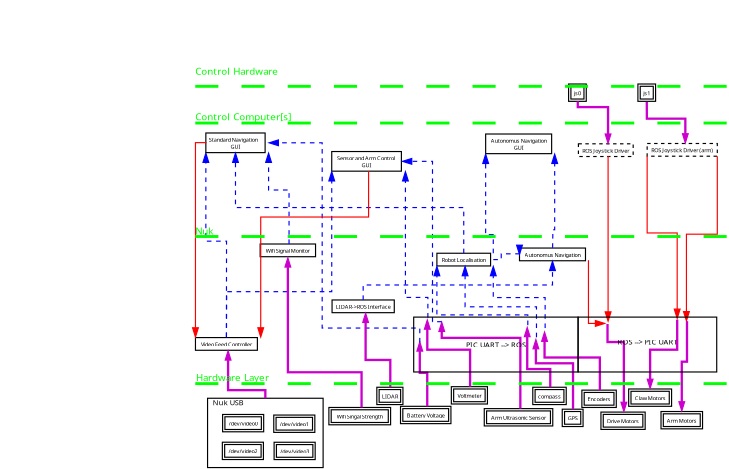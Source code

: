 <?xml version="1.0" encoding="UTF-8"?>
<dia:diagram xmlns:dia="http://www.lysator.liu.se/~alla/dia/">
  <dia:layer name="Background" visible="true">
    <dia:object type="FS - Orthflow" version="1" id="O0">
      <dia:attribute name="obj_pos">
        <dia:point val="-3.339,18.149"/>
      </dia:attribute>
      <dia:attribute name="obj_bb">
        <dia:rectangle val="-6.114,1.889;-3.289,18.199"/>
      </dia:attribute>
      <dia:attribute name="orth_points">
        <dia:point val="-3.339,18.149"/>
        <dia:point val="-3.339,10.402"/>
        <dia:point val="-5.264,10.402"/>
        <dia:point val="-5.264,2.739"/>
      </dia:attribute>
      <dia:attribute name="orth_orient">
        <dia:enum val="1"/>
        <dia:enum val="0"/>
        <dia:enum val="1"/>
      </dia:attribute>
      <dia:attribute name="autorouting">
        <dia:boolean val="false"/>
      </dia:attribute>
      <dia:attribute name="text">
        <dia:composite type="text">
          <dia:attribute name="string">
            <dia:string>##</dia:string>
          </dia:attribute>
          <dia:attribute name="font">
            <dia:font family="sans" style="0" name="Helvetica"/>
          </dia:attribute>
          <dia:attribute name="height">
            <dia:real val="0.8"/>
          </dia:attribute>
          <dia:attribute name="pos">
            <dia:point val="-4.801,9.462"/>
          </dia:attribute>
          <dia:attribute name="color">
            <dia:color val="#0000ff"/>
          </dia:attribute>
          <dia:attribute name="alignment">
            <dia:enum val="1"/>
          </dia:attribute>
        </dia:composite>
      </dia:attribute>
      <dia:attribute name="type">
        <dia:int val="2"/>
      </dia:attribute>
      <dia:connections>
        <dia:connection handle="0" to="O4" connection="8"/>
        <dia:connection handle="1" to="O1" connection="5"/>
      </dia:connections>
    </dia:object>
    <dia:object type="FS - Function" version="0" id="O1">
      <dia:attribute name="obj_pos">
        <dia:point val="-5.264,1.039"/>
      </dia:attribute>
      <dia:attribute name="obj_bb">
        <dia:rectangle val="-5.864,0.439;0.766,3.339"/>
      </dia:attribute>
      <dia:attribute name="elem_corner">
        <dia:point val="-5.264,1.039"/>
      </dia:attribute>
      <dia:attribute name="elem_width">
        <dia:real val="5.43"/>
      </dia:attribute>
      <dia:attribute name="elem_height">
        <dia:real val="1.7"/>
      </dia:attribute>
      <dia:attribute name="text">
        <dia:composite type="text">
          <dia:attribute name="string">
            <dia:string>#Standard Navigation
GUI#</dia:string>
          </dia:attribute>
          <dia:attribute name="font">
            <dia:font family="sans" style="0" name="Helvetica"/>
          </dia:attribute>
          <dia:attribute name="height">
            <dia:real val="0.6"/>
          </dia:attribute>
          <dia:attribute name="pos">
            <dia:point val="-2.549,1.736"/>
          </dia:attribute>
          <dia:attribute name="color">
            <dia:color val="#000000"/>
          </dia:attribute>
          <dia:attribute name="alignment">
            <dia:enum val="1"/>
          </dia:attribute>
        </dia:composite>
      </dia:attribute>
      <dia:attribute name="is_wish">
        <dia:boolean val="false"/>
      </dia:attribute>
      <dia:attribute name="is_user">
        <dia:boolean val="false"/>
      </dia:attribute>
    </dia:object>
    <dia:object type="FS - Function" version="0" id="O2">
      <dia:attribute name="obj_pos">
        <dia:point val="18.956,1.128"/>
      </dia:attribute>
      <dia:attribute name="obj_bb">
        <dia:rectangle val="18.356,0.528;25.531,3.428"/>
      </dia:attribute>
      <dia:attribute name="elem_corner">
        <dia:point val="18.956,1.128"/>
      </dia:attribute>
      <dia:attribute name="elem_width">
        <dia:real val="5.975"/>
      </dia:attribute>
      <dia:attribute name="elem_height">
        <dia:real val="1.7"/>
      </dia:attribute>
      <dia:attribute name="text">
        <dia:composite type="text">
          <dia:attribute name="string">
            <dia:string>#Autonomus Navigation
GUI#</dia:string>
          </dia:attribute>
          <dia:attribute name="font">
            <dia:font family="sans" style="0" name="Helvetica"/>
          </dia:attribute>
          <dia:attribute name="height">
            <dia:real val="0.6"/>
          </dia:attribute>
          <dia:attribute name="pos">
            <dia:point val="21.944,1.826"/>
          </dia:attribute>
          <dia:attribute name="color">
            <dia:color val="#000000"/>
          </dia:attribute>
          <dia:attribute name="alignment">
            <dia:enum val="1"/>
          </dia:attribute>
        </dia:composite>
      </dia:attribute>
      <dia:attribute name="is_wish">
        <dia:boolean val="false"/>
      </dia:attribute>
      <dia:attribute name="is_user">
        <dia:boolean val="false"/>
      </dia:attribute>
    </dia:object>
    <dia:object type="FS - Function" version="0" id="O3">
      <dia:attribute name="obj_pos">
        <dia:point val="5.633,2.644"/>
      </dia:attribute>
      <dia:attribute name="obj_bb">
        <dia:rectangle val="5.033,2.044;12.611,4.944"/>
      </dia:attribute>
      <dia:attribute name="elem_corner">
        <dia:point val="5.633,2.644"/>
      </dia:attribute>
      <dia:attribute name="elem_width">
        <dia:real val="6.377"/>
      </dia:attribute>
      <dia:attribute name="elem_height">
        <dia:real val="1.7"/>
      </dia:attribute>
      <dia:attribute name="text">
        <dia:composite type="text">
          <dia:attribute name="string">
            <dia:string>#Sensor and Arm Control 
GUI#</dia:string>
          </dia:attribute>
          <dia:attribute name="font">
            <dia:font family="sans" style="0" name="Helvetica"/>
          </dia:attribute>
          <dia:attribute name="height">
            <dia:real val="0.6"/>
          </dia:attribute>
          <dia:attribute name="pos">
            <dia:point val="8.822,3.341"/>
          </dia:attribute>
          <dia:attribute name="color">
            <dia:color val="#000000"/>
          </dia:attribute>
          <dia:attribute name="alignment">
            <dia:enum val="1"/>
          </dia:attribute>
        </dia:composite>
      </dia:attribute>
      <dia:attribute name="is_wish">
        <dia:boolean val="false"/>
      </dia:attribute>
      <dia:attribute name="is_user">
        <dia:boolean val="false"/>
      </dia:attribute>
    </dia:object>
    <dia:object type="FS - Function" version="0" id="O4">
      <dia:attribute name="obj_pos">
        <dia:point val="-6.164,18.749"/>
      </dia:attribute>
      <dia:attribute name="obj_bb">
        <dia:rectangle val="-6.764,18.149;0.086,20.449"/>
      </dia:attribute>
      <dia:attribute name="elem_corner">
        <dia:point val="-6.164,18.749"/>
      </dia:attribute>
      <dia:attribute name="elem_width">
        <dia:real val="5.65"/>
      </dia:attribute>
      <dia:attribute name="elem_height">
        <dia:real val="1.1"/>
      </dia:attribute>
      <dia:attribute name="text">
        <dia:composite type="text">
          <dia:attribute name="string">
            <dia:string>#Video Feed Controller#</dia:string>
          </dia:attribute>
          <dia:attribute name="font">
            <dia:font family="sans" style="0" name="Helvetica"/>
          </dia:attribute>
          <dia:attribute name="height">
            <dia:real val="0.6"/>
          </dia:attribute>
          <dia:attribute name="pos">
            <dia:point val="-3.339,19.446"/>
          </dia:attribute>
          <dia:attribute name="color">
            <dia:color val="#000000"/>
          </dia:attribute>
          <dia:attribute name="alignment">
            <dia:enum val="1"/>
          </dia:attribute>
        </dia:composite>
      </dia:attribute>
      <dia:attribute name="is_wish">
        <dia:boolean val="false"/>
      </dia:attribute>
      <dia:attribute name="is_user">
        <dia:boolean val="false"/>
      </dia:attribute>
    </dia:object>
    <dia:object type="FS - Orthflow" version="1" id="O5">
      <dia:attribute name="obj_pos">
        <dia:point val="-5.264,1.889"/>
      </dia:attribute>
      <dia:attribute name="obj_bb">
        <dia:rectangle val="-7.014,-10.296;-5.214,19.599"/>
      </dia:attribute>
      <dia:attribute name="orth_points">
        <dia:point val="-5.264,1.889"/>
        <dia:point val="-5.264,1.874"/>
        <dia:point val="-6.164,1.874"/>
        <dia:point val="-6.164,18.749"/>
      </dia:attribute>
      <dia:attribute name="orth_orient">
        <dia:enum val="1"/>
        <dia:enum val="0"/>
        <dia:enum val="1"/>
      </dia:attribute>
      <dia:attribute name="autorouting">
        <dia:boolean val="false"/>
      </dia:attribute>
      <dia:attribute name="text">
        <dia:composite type="text">
          <dia:attribute name="string">
            <dia:string>##</dia:string>
          </dia:attribute>
          <dia:attribute name="font">
            <dia:font family="sans" style="0" name="Helvetica"/>
          </dia:attribute>
          <dia:attribute name="height">
            <dia:real val="0.8"/>
          </dia:attribute>
          <dia:attribute name="pos">
            <dia:point val="-6.214,-9.701"/>
          </dia:attribute>
          <dia:attribute name="color">
            <dia:color val="#ff0000"/>
          </dia:attribute>
          <dia:attribute name="alignment">
            <dia:enum val="1"/>
          </dia:attribute>
        </dia:composite>
      </dia:attribute>
      <dia:attribute name="type">
        <dia:int val="0"/>
      </dia:attribute>
      <dia:connections>
        <dia:connection handle="0" to="O1" connection="3"/>
        <dia:connection handle="1" to="O4" connection="0"/>
      </dia:connections>
    </dia:object>
    <dia:object type="FS - Orthflow" version="1" id="O6">
      <dia:attribute name="obj_pos">
        <dia:point val="-3.339,18.149"/>
      </dia:attribute>
      <dia:attribute name="obj_bb">
        <dia:rectangle val="-3.389,3.494;6.483,18.199"/>
      </dia:attribute>
      <dia:attribute name="orth_points">
        <dia:point val="-3.339,18.149"/>
        <dia:point val="-3.339,14.774"/>
        <dia:point val="5.633,14.774"/>
        <dia:point val="5.633,4.344"/>
      </dia:attribute>
      <dia:attribute name="orth_orient">
        <dia:enum val="1"/>
        <dia:enum val="0"/>
        <dia:enum val="1"/>
      </dia:attribute>
      <dia:attribute name="autorouting">
        <dia:boolean val="false"/>
      </dia:attribute>
      <dia:attribute name="text">
        <dia:composite type="text">
          <dia:attribute name="string">
            <dia:string>##</dia:string>
          </dia:attribute>
          <dia:attribute name="font">
            <dia:font family="sans" style="0" name="Helvetica"/>
          </dia:attribute>
          <dia:attribute name="height">
            <dia:real val="0.8"/>
          </dia:attribute>
          <dia:attribute name="pos">
            <dia:point val="0.647,13.834"/>
          </dia:attribute>
          <dia:attribute name="color">
            <dia:color val="#0000ff"/>
          </dia:attribute>
          <dia:attribute name="alignment">
            <dia:enum val="1"/>
          </dia:attribute>
        </dia:composite>
      </dia:attribute>
      <dia:attribute name="type">
        <dia:int val="2"/>
      </dia:attribute>
      <dia:connections>
        <dia:connection handle="0" to="O4" connection="8"/>
        <dia:connection handle="1" to="O3" connection="5"/>
      </dia:connections>
    </dia:object>
    <dia:object type="FS - Function" version="0" id="O7">
      <dia:attribute name="obj_pos">
        <dia:point val="21.886,10.999"/>
      </dia:attribute>
      <dia:attribute name="obj_bb">
        <dia:rectangle val="21.286,10.399;28.461,12.699"/>
      </dia:attribute>
      <dia:attribute name="elem_corner">
        <dia:point val="21.886,10.999"/>
      </dia:attribute>
      <dia:attribute name="elem_width">
        <dia:real val="5.975"/>
      </dia:attribute>
      <dia:attribute name="elem_height">
        <dia:real val="1.1"/>
      </dia:attribute>
      <dia:attribute name="text">
        <dia:composite type="text">
          <dia:attribute name="string">
            <dia:string>#Autonomus Navigation#</dia:string>
          </dia:attribute>
          <dia:attribute name="font">
            <dia:font family="sans" style="0" name="Helvetica"/>
          </dia:attribute>
          <dia:attribute name="height">
            <dia:real val="0.6"/>
          </dia:attribute>
          <dia:attribute name="pos">
            <dia:point val="24.874,11.696"/>
          </dia:attribute>
          <dia:attribute name="color">
            <dia:color val="#000000"/>
          </dia:attribute>
          <dia:attribute name="alignment">
            <dia:enum val="1"/>
          </dia:attribute>
        </dia:composite>
      </dia:attribute>
      <dia:attribute name="is_wish">
        <dia:boolean val="false"/>
      </dia:attribute>
      <dia:attribute name="is_user">
        <dia:boolean val="false"/>
      </dia:attribute>
    </dia:object>
    <dia:object type="FS - Function" version="0" id="O8">
      <dia:attribute name="obj_pos">
        <dia:point val="14.736,11.449"/>
      </dia:attribute>
      <dia:attribute name="obj_bb">
        <dia:rectangle val="14.136,10.849;20.216,13.149"/>
      </dia:attribute>
      <dia:attribute name="elem_corner">
        <dia:point val="14.736,11.449"/>
      </dia:attribute>
      <dia:attribute name="elem_width">
        <dia:real val="4.88"/>
      </dia:attribute>
      <dia:attribute name="elem_height">
        <dia:real val="1.1"/>
      </dia:attribute>
      <dia:attribute name="text">
        <dia:composite type="text">
          <dia:attribute name="string">
            <dia:string>#Robot Localisation#</dia:string>
          </dia:attribute>
          <dia:attribute name="font">
            <dia:font family="sans" style="0" name="Helvetica"/>
          </dia:attribute>
          <dia:attribute name="height">
            <dia:real val="0.6"/>
          </dia:attribute>
          <dia:attribute name="pos">
            <dia:point val="17.176,12.146"/>
          </dia:attribute>
          <dia:attribute name="color">
            <dia:color val="#000000"/>
          </dia:attribute>
          <dia:attribute name="alignment">
            <dia:enum val="1"/>
          </dia:attribute>
        </dia:composite>
      </dia:attribute>
      <dia:attribute name="is_wish">
        <dia:boolean val="false"/>
      </dia:attribute>
      <dia:attribute name="is_user">
        <dia:boolean val="false"/>
      </dia:attribute>
    </dia:object>
    <dia:object type="FS - Orthflow" version="1" id="O9">
      <dia:attribute name="obj_pos">
        <dia:point val="17.176,11.449"/>
      </dia:attribute>
      <dia:attribute name="obj_bb">
        <dia:rectangle val="-3.399,1.889;17.226,11.499"/>
      </dia:attribute>
      <dia:attribute name="orth_points">
        <dia:point val="17.176,11.449"/>
        <dia:point val="17.176,7.494"/>
        <dia:point val="-2.549,7.494"/>
        <dia:point val="-2.549,2.739"/>
      </dia:attribute>
      <dia:attribute name="orth_orient">
        <dia:enum val="1"/>
        <dia:enum val="0"/>
        <dia:enum val="1"/>
      </dia:attribute>
      <dia:attribute name="autorouting">
        <dia:boolean val="true"/>
      </dia:attribute>
      <dia:attribute name="text">
        <dia:composite type="text">
          <dia:attribute name="string">
            <dia:string>##</dia:string>
          </dia:attribute>
          <dia:attribute name="font">
            <dia:font family="sans" style="0" name="Helvetica"/>
          </dia:attribute>
          <dia:attribute name="height">
            <dia:real val="0.8"/>
          </dia:attribute>
          <dia:attribute name="pos">
            <dia:point val="6.814,6.554"/>
          </dia:attribute>
          <dia:attribute name="color">
            <dia:color val="#0000ff"/>
          </dia:attribute>
          <dia:attribute name="alignment">
            <dia:enum val="1"/>
          </dia:attribute>
        </dia:composite>
      </dia:attribute>
      <dia:attribute name="type">
        <dia:int val="2"/>
      </dia:attribute>
      <dia:connections>
        <dia:connection handle="0" to="O8" connection="1"/>
        <dia:connection handle="1" to="O1" connection="6"/>
      </dia:connections>
    </dia:object>
    <dia:object type="FS - Function" version="0" id="O10">
      <dia:attribute name="obj_pos">
        <dia:point val="26.136,-3.201"/>
      </dia:attribute>
      <dia:attribute name="obj_bb">
        <dia:rectangle val="25.536,-3.801;28.324,-1.101"/>
      </dia:attribute>
      <dia:attribute name="elem_corner">
        <dia:point val="26.136,-3.201"/>
      </dia:attribute>
      <dia:attribute name="elem_width">
        <dia:real val="1.587"/>
      </dia:attribute>
      <dia:attribute name="elem_height">
        <dia:real val="1.5"/>
      </dia:attribute>
      <dia:attribute name="text">
        <dia:composite type="text">
          <dia:attribute name="string">
            <dia:string>#js0#</dia:string>
          </dia:attribute>
          <dia:attribute name="font">
            <dia:font family="sans" style="0" name="Helvetica"/>
          </dia:attribute>
          <dia:attribute name="height">
            <dia:real val="0.6"/>
          </dia:attribute>
          <dia:attribute name="pos">
            <dia:point val="26.93,-2.304"/>
          </dia:attribute>
          <dia:attribute name="color">
            <dia:color val="#000000"/>
          </dia:attribute>
          <dia:attribute name="alignment">
            <dia:enum val="1"/>
          </dia:attribute>
        </dia:composite>
      </dia:attribute>
      <dia:attribute name="is_wish">
        <dia:boolean val="false"/>
      </dia:attribute>
      <dia:attribute name="is_user">
        <dia:boolean val="true"/>
      </dia:attribute>
    </dia:object>
    <dia:object type="FS - Function" version="0" id="O11">
      <dia:attribute name="obj_pos">
        <dia:point val="32.136,-3.201"/>
      </dia:attribute>
      <dia:attribute name="obj_bb">
        <dia:rectangle val="31.536,-3.801;34.324,-1.101"/>
      </dia:attribute>
      <dia:attribute name="elem_corner">
        <dia:point val="32.136,-3.201"/>
      </dia:attribute>
      <dia:attribute name="elem_width">
        <dia:real val="1.587"/>
      </dia:attribute>
      <dia:attribute name="elem_height">
        <dia:real val="1.5"/>
      </dia:attribute>
      <dia:attribute name="text">
        <dia:composite type="text">
          <dia:attribute name="string">
            <dia:string>#js1#</dia:string>
          </dia:attribute>
          <dia:attribute name="font">
            <dia:font family="sans" style="0" name="Helvetica"/>
          </dia:attribute>
          <dia:attribute name="height">
            <dia:real val="0.6"/>
          </dia:attribute>
          <dia:attribute name="pos">
            <dia:point val="32.93,-2.304"/>
          </dia:attribute>
          <dia:attribute name="color">
            <dia:color val="#000000"/>
          </dia:attribute>
          <dia:attribute name="alignment">
            <dia:enum val="1"/>
          </dia:attribute>
        </dia:composite>
      </dia:attribute>
      <dia:attribute name="is_wish">
        <dia:boolean val="false"/>
      </dia:attribute>
      <dia:attribute name="is_user">
        <dia:boolean val="true"/>
      </dia:attribute>
    </dia:object>
    <dia:object type="FS - Function" version="0" id="O12">
      <dia:attribute name="obj_pos">
        <dia:point val="-3.814,25.405"/>
      </dia:attribute>
      <dia:attribute name="obj_bb">
        <dia:rectangle val="-4.414,24.805;0.511,27.505"/>
      </dia:attribute>
      <dia:attribute name="elem_corner">
        <dia:point val="-3.814,25.405"/>
      </dia:attribute>
      <dia:attribute name="elem_width">
        <dia:real val="3.725"/>
      </dia:attribute>
      <dia:attribute name="elem_height">
        <dia:real val="1.5"/>
      </dia:attribute>
      <dia:attribute name="text">
        <dia:composite type="text">
          <dia:attribute name="string">
            <dia:string>#/dev/video0#</dia:string>
          </dia:attribute>
          <dia:attribute name="font">
            <dia:font family="sans" style="0" name="Helvetica"/>
          </dia:attribute>
          <dia:attribute name="height">
            <dia:real val="0.6"/>
          </dia:attribute>
          <dia:attribute name="pos">
            <dia:point val="-1.952,26.302"/>
          </dia:attribute>
          <dia:attribute name="color">
            <dia:color val="#000000"/>
          </dia:attribute>
          <dia:attribute name="alignment">
            <dia:enum val="1"/>
          </dia:attribute>
        </dia:composite>
      </dia:attribute>
      <dia:attribute name="is_wish">
        <dia:boolean val="false"/>
      </dia:attribute>
      <dia:attribute name="is_user">
        <dia:boolean val="true"/>
      </dia:attribute>
    </dia:object>
    <dia:object type="FS - Function" version="0" id="O13">
      <dia:attribute name="obj_pos">
        <dia:point val="0.614,25.456"/>
      </dia:attribute>
      <dia:attribute name="obj_bb">
        <dia:rectangle val="0.014,24.856;4.939,27.556"/>
      </dia:attribute>
      <dia:attribute name="elem_corner">
        <dia:point val="0.614,25.456"/>
      </dia:attribute>
      <dia:attribute name="elem_width">
        <dia:real val="3.725"/>
      </dia:attribute>
      <dia:attribute name="elem_height">
        <dia:real val="1.5"/>
      </dia:attribute>
      <dia:attribute name="text">
        <dia:composite type="text">
          <dia:attribute name="string">
            <dia:string>#/dev/video1#</dia:string>
          </dia:attribute>
          <dia:attribute name="font">
            <dia:font family="sans" style="0" name="Helvetica"/>
          </dia:attribute>
          <dia:attribute name="height">
            <dia:real val="0.6"/>
          </dia:attribute>
          <dia:attribute name="pos">
            <dia:point val="2.477,26.354"/>
          </dia:attribute>
          <dia:attribute name="color">
            <dia:color val="#000000"/>
          </dia:attribute>
          <dia:attribute name="alignment">
            <dia:enum val="1"/>
          </dia:attribute>
        </dia:composite>
      </dia:attribute>
      <dia:attribute name="is_wish">
        <dia:boolean val="false"/>
      </dia:attribute>
      <dia:attribute name="is_user">
        <dia:boolean val="true"/>
      </dia:attribute>
    </dia:object>
    <dia:object type="FS - Function" version="0" id="O14">
      <dia:attribute name="obj_pos">
        <dia:point val="-3.836,27.806"/>
      </dia:attribute>
      <dia:attribute name="obj_bb">
        <dia:rectangle val="-4.436,27.206;0.489,29.906"/>
      </dia:attribute>
      <dia:attribute name="elem_corner">
        <dia:point val="-3.836,27.806"/>
      </dia:attribute>
      <dia:attribute name="elem_width">
        <dia:real val="3.725"/>
      </dia:attribute>
      <dia:attribute name="elem_height">
        <dia:real val="1.5"/>
      </dia:attribute>
      <dia:attribute name="text">
        <dia:composite type="text">
          <dia:attribute name="string">
            <dia:string>#/dev/video2#</dia:string>
          </dia:attribute>
          <dia:attribute name="font">
            <dia:font family="sans" style="0" name="Helvetica"/>
          </dia:attribute>
          <dia:attribute name="height">
            <dia:real val="0.6"/>
          </dia:attribute>
          <dia:attribute name="pos">
            <dia:point val="-1.973,28.703"/>
          </dia:attribute>
          <dia:attribute name="color">
            <dia:color val="#000000"/>
          </dia:attribute>
          <dia:attribute name="alignment">
            <dia:enum val="1"/>
          </dia:attribute>
        </dia:composite>
      </dia:attribute>
      <dia:attribute name="is_wish">
        <dia:boolean val="false"/>
      </dia:attribute>
      <dia:attribute name="is_user">
        <dia:boolean val="true"/>
      </dia:attribute>
    </dia:object>
    <dia:object type="FS - Function" version="0" id="O15">
      <dia:attribute name="obj_pos">
        <dia:point val="0.644,27.811"/>
      </dia:attribute>
      <dia:attribute name="obj_bb">
        <dia:rectangle val="0.044,27.211;4.969,29.911"/>
      </dia:attribute>
      <dia:attribute name="elem_corner">
        <dia:point val="0.644,27.811"/>
      </dia:attribute>
      <dia:attribute name="elem_width">
        <dia:real val="3.725"/>
      </dia:attribute>
      <dia:attribute name="elem_height">
        <dia:real val="1.5"/>
      </dia:attribute>
      <dia:attribute name="text">
        <dia:composite type="text">
          <dia:attribute name="string">
            <dia:string>#/dev/video3#</dia:string>
          </dia:attribute>
          <dia:attribute name="font">
            <dia:font family="sans" style="0" name="Helvetica"/>
          </dia:attribute>
          <dia:attribute name="height">
            <dia:real val="0.6"/>
          </dia:attribute>
          <dia:attribute name="pos">
            <dia:point val="2.507,28.709"/>
          </dia:attribute>
          <dia:attribute name="color">
            <dia:color val="#000000"/>
          </dia:attribute>
          <dia:attribute name="alignment">
            <dia:enum val="1"/>
          </dia:attribute>
        </dia:composite>
      </dia:attribute>
      <dia:attribute name="is_wish">
        <dia:boolean val="false"/>
      </dia:attribute>
      <dia:attribute name="is_user">
        <dia:boolean val="true"/>
      </dia:attribute>
    </dia:object>
    <dia:object type="Standard - Box" version="0" id="O16">
      <dia:attribute name="obj_pos">
        <dia:point val="-5.116,24.001"/>
      </dia:attribute>
      <dia:attribute name="obj_bb">
        <dia:rectangle val="-5.166,23.951;4.936,30.051"/>
      </dia:attribute>
      <dia:attribute name="elem_corner">
        <dia:point val="-5.116,24.001"/>
      </dia:attribute>
      <dia:attribute name="elem_width">
        <dia:real val="10.002"/>
      </dia:attribute>
      <dia:attribute name="elem_height">
        <dia:real val="6.0"/>
      </dia:attribute>
      <dia:attribute name="border_width">
        <dia:real val="0.1"/>
      </dia:attribute>
      <dia:attribute name="show_background">
        <dia:boolean val="false"/>
      </dia:attribute>
    </dia:object>
    <dia:object type="Standard - Text" version="1" id="O17">
      <dia:attribute name="obj_pos">
        <dia:point val="-0.115,27.001"/>
      </dia:attribute>
      <dia:attribute name="obj_bb">
        <dia:rectangle val="-0.115,26.406;-0.115,27.154"/>
      </dia:attribute>
      <dia:attribute name="text">
        <dia:composite type="text">
          <dia:attribute name="string">
            <dia:string>##</dia:string>
          </dia:attribute>
          <dia:attribute name="font">
            <dia:font family="sans" style="0" name="Helvetica"/>
          </dia:attribute>
          <dia:attribute name="height">
            <dia:real val="0.8"/>
          </dia:attribute>
          <dia:attribute name="pos">
            <dia:point val="-0.115,27.001"/>
          </dia:attribute>
          <dia:attribute name="color">
            <dia:color val="#000000"/>
          </dia:attribute>
          <dia:attribute name="alignment">
            <dia:enum val="0"/>
          </dia:attribute>
        </dia:composite>
      </dia:attribute>
      <dia:attribute name="valign">
        <dia:enum val="3"/>
      </dia:attribute>
      <dia:connections>
        <dia:connection handle="0" to="O16" connection="8"/>
      </dia:connections>
    </dia:object>
    <dia:object type="Standard - Text" version="1" id="O18">
      <dia:attribute name="obj_pos">
        <dia:point val="-4.666,24.601"/>
      </dia:attribute>
      <dia:attribute name="obj_bb">
        <dia:rectangle val="-4.666,24.006;-1.893,24.753"/>
      </dia:attribute>
      <dia:attribute name="text">
        <dia:composite type="text">
          <dia:attribute name="string">
            <dia:string>#Nuk USB#</dia:string>
          </dia:attribute>
          <dia:attribute name="font">
            <dia:font family="sans" style="0" name="Helvetica"/>
          </dia:attribute>
          <dia:attribute name="height">
            <dia:real val="0.8"/>
          </dia:attribute>
          <dia:attribute name="pos">
            <dia:point val="-4.666,24.601"/>
          </dia:attribute>
          <dia:attribute name="color">
            <dia:color val="#000000"/>
          </dia:attribute>
          <dia:attribute name="alignment">
            <dia:enum val="0"/>
          </dia:attribute>
        </dia:composite>
      </dia:attribute>
      <dia:attribute name="valign">
        <dia:enum val="3"/>
      </dia:attribute>
    </dia:object>
    <dia:object type="FS - Orthflow" version="1" id="O19">
      <dia:attribute name="obj_pos">
        <dia:point val="-0.115,24.001"/>
      </dia:attribute>
      <dia:attribute name="obj_bb">
        <dia:rectangle val="-4.189,18.999;-0.065,24.051"/>
      </dia:attribute>
      <dia:attribute name="orth_points">
        <dia:point val="-0.115,24.001"/>
        <dia:point val="-0.115,23.301"/>
        <dia:point val="-3.339,23.301"/>
        <dia:point val="-3.339,19.849"/>
      </dia:attribute>
      <dia:attribute name="orth_orient">
        <dia:enum val="1"/>
        <dia:enum val="0"/>
        <dia:enum val="1"/>
      </dia:attribute>
      <dia:attribute name="autorouting">
        <dia:boolean val="false"/>
      </dia:attribute>
      <dia:attribute name="text">
        <dia:composite type="text">
          <dia:attribute name="string">
            <dia:string>##</dia:string>
          </dia:attribute>
          <dia:attribute name="font">
            <dia:font family="sans" style="0" name="Helvetica"/>
          </dia:attribute>
          <dia:attribute name="height">
            <dia:real val="0.8"/>
          </dia:attribute>
          <dia:attribute name="pos">
            <dia:point val="-2.227,22.361"/>
          </dia:attribute>
          <dia:attribute name="color">
            <dia:color val="#cc00cc"/>
          </dia:attribute>
          <dia:attribute name="alignment">
            <dia:enum val="1"/>
          </dia:attribute>
        </dia:composite>
      </dia:attribute>
      <dia:attribute name="type">
        <dia:int val="1"/>
      </dia:attribute>
      <dia:connections>
        <dia:connection handle="0" to="O16" connection="1"/>
        <dia:connection handle="1" to="O4" connection="6"/>
      </dia:connections>
    </dia:object>
    <dia:object type="FS - Function" version="0" id="O20">
      <dia:attribute name="obj_pos">
        <dia:point val="5.386,24.799"/>
      </dia:attribute>
      <dia:attribute name="obj_bb">
        <dia:rectangle val="4.786,24.199;11.644,26.899"/>
      </dia:attribute>
      <dia:attribute name="elem_corner">
        <dia:point val="5.386,24.799"/>
      </dia:attribute>
      <dia:attribute name="elem_width">
        <dia:real val="5.658"/>
      </dia:attribute>
      <dia:attribute name="elem_height">
        <dia:real val="1.5"/>
      </dia:attribute>
      <dia:attribute name="text">
        <dia:composite type="text">
          <dia:attribute name="string">
            <dia:string>#Wifi Singal Strength#</dia:string>
          </dia:attribute>
          <dia:attribute name="font">
            <dia:font family="sans" style="0" name="Helvetica"/>
          </dia:attribute>
          <dia:attribute name="height">
            <dia:real val="0.6"/>
          </dia:attribute>
          <dia:attribute name="pos">
            <dia:point val="8.215,25.696"/>
          </dia:attribute>
          <dia:attribute name="color">
            <dia:color val="#000000"/>
          </dia:attribute>
          <dia:attribute name="alignment">
            <dia:enum val="1"/>
          </dia:attribute>
        </dia:composite>
      </dia:attribute>
      <dia:attribute name="is_wish">
        <dia:boolean val="false"/>
      </dia:attribute>
      <dia:attribute name="is_user">
        <dia:boolean val="true"/>
      </dia:attribute>
    </dia:object>
    <dia:object type="FS - Function" version="0" id="O21">
      <dia:attribute name="obj_pos">
        <dia:point val="-0.564,10.649"/>
      </dia:attribute>
      <dia:attribute name="obj_bb">
        <dia:rectangle val="-1.164,10.049;5.039,12.349"/>
      </dia:attribute>
      <dia:attribute name="elem_corner">
        <dia:point val="-0.564,10.649"/>
      </dia:attribute>
      <dia:attribute name="elem_width">
        <dia:real val="5.002"/>
      </dia:attribute>
      <dia:attribute name="elem_height">
        <dia:real val="1.1"/>
      </dia:attribute>
      <dia:attribute name="text">
        <dia:composite type="text">
          <dia:attribute name="string">
            <dia:string>#Wifi Signal Monitor#</dia:string>
          </dia:attribute>
          <dia:attribute name="font">
            <dia:font family="sans" style="0" name="Helvetica"/>
          </dia:attribute>
          <dia:attribute name="height">
            <dia:real val="0.6"/>
          </dia:attribute>
          <dia:attribute name="pos">
            <dia:point val="1.937,11.346"/>
          </dia:attribute>
          <dia:attribute name="color">
            <dia:color val="#000000"/>
          </dia:attribute>
          <dia:attribute name="alignment">
            <dia:enum val="1"/>
          </dia:attribute>
        </dia:composite>
      </dia:attribute>
      <dia:attribute name="is_wish">
        <dia:boolean val="false"/>
      </dia:attribute>
      <dia:attribute name="is_user">
        <dia:boolean val="false"/>
      </dia:attribute>
    </dia:object>
    <dia:object type="FS - Orthflow" version="1" id="O22">
      <dia:attribute name="obj_pos">
        <dia:point val="8.215,24.799"/>
      </dia:attribute>
      <dia:attribute name="obj_bb">
        <dia:rectangle val="1.087,11.498;8.265,24.849"/>
      </dia:attribute>
      <dia:attribute name="orth_points">
        <dia:point val="8.215,24.799"/>
        <dia:point val="8.215,21.751"/>
        <dia:point val="1.937,21.751"/>
        <dia:point val="1.937,12.348"/>
      </dia:attribute>
      <dia:attribute name="orth_orient">
        <dia:enum val="1"/>
        <dia:enum val="0"/>
        <dia:enum val="1"/>
      </dia:attribute>
      <dia:attribute name="autorouting">
        <dia:boolean val="false"/>
      </dia:attribute>
      <dia:attribute name="text">
        <dia:composite type="text">
          <dia:attribute name="string">
            <dia:string>##</dia:string>
          </dia:attribute>
          <dia:attribute name="font">
            <dia:font family="sans" style="0" name="Helvetica"/>
          </dia:attribute>
          <dia:attribute name="height">
            <dia:real val="0.8"/>
          </dia:attribute>
          <dia:attribute name="pos">
            <dia:point val="4.576,20.811"/>
          </dia:attribute>
          <dia:attribute name="color">
            <dia:color val="#cc00cc"/>
          </dia:attribute>
          <dia:attribute name="alignment">
            <dia:enum val="1"/>
          </dia:attribute>
        </dia:composite>
      </dia:attribute>
      <dia:attribute name="type">
        <dia:int val="1"/>
      </dia:attribute>
      <dia:connections>
        <dia:connection handle="0" to="O20" connection="1"/>
        <dia:connection handle="1" to="O21" connection="8"/>
      </dia:connections>
    </dia:object>
    <dia:object type="FS - Orthflow" version="1" id="O23">
      <dia:attribute name="obj_pos">
        <dia:point val="1.937,10.649"/>
      </dia:attribute>
      <dia:attribute name="obj_bb">
        <dia:rectangle val="-0.684,1.889;1.987,10.699"/>
      </dia:attribute>
      <dia:attribute name="orth_points">
        <dia:point val="1.937,10.649"/>
        <dia:point val="1.937,5.974"/>
        <dia:point val="0.166,5.974"/>
        <dia:point val="0.166,2.739"/>
      </dia:attribute>
      <dia:attribute name="orth_orient">
        <dia:enum val="1"/>
        <dia:enum val="0"/>
        <dia:enum val="1"/>
      </dia:attribute>
      <dia:attribute name="autorouting">
        <dia:boolean val="false"/>
      </dia:attribute>
      <dia:attribute name="text">
        <dia:composite type="text">
          <dia:attribute name="string">
            <dia:string>##</dia:string>
          </dia:attribute>
          <dia:attribute name="font">
            <dia:font family="sans" style="0" name="Helvetica"/>
          </dia:attribute>
          <dia:attribute name="height">
            <dia:real val="0.8"/>
          </dia:attribute>
          <dia:attribute name="pos">
            <dia:point val="0.552,5.034"/>
          </dia:attribute>
          <dia:attribute name="color">
            <dia:color val="#0000ff"/>
          </dia:attribute>
          <dia:attribute name="alignment">
            <dia:enum val="1"/>
          </dia:attribute>
        </dia:composite>
      </dia:attribute>
      <dia:attribute name="type">
        <dia:int val="2"/>
      </dia:attribute>
      <dia:connections>
        <dia:connection handle="0" to="O21" connection="1"/>
        <dia:connection handle="1" to="O1" connection="7"/>
      </dia:connections>
    </dia:object>
    <dia:object type="FS - Function" version="0" id="O24">
      <dia:attribute name="obj_pos">
        <dia:point val="9.536,23.049"/>
      </dia:attribute>
      <dia:attribute name="obj_bb">
        <dia:rectangle val="8.936,22.449;12.469,25.149"/>
      </dia:attribute>
      <dia:attribute name="elem_corner">
        <dia:point val="9.536,23.049"/>
      </dia:attribute>
      <dia:attribute name="elem_width">
        <dia:real val="2.333"/>
      </dia:attribute>
      <dia:attribute name="elem_height">
        <dia:real val="1.5"/>
      </dia:attribute>
      <dia:attribute name="text">
        <dia:composite type="text">
          <dia:attribute name="string">
            <dia:string>#LIDAR#</dia:string>
          </dia:attribute>
          <dia:attribute name="font">
            <dia:font family="sans" style="0" name="Helvetica"/>
          </dia:attribute>
          <dia:attribute name="height">
            <dia:real val="0.6"/>
          </dia:attribute>
          <dia:attribute name="pos">
            <dia:point val="10.702,23.946"/>
          </dia:attribute>
          <dia:attribute name="color">
            <dia:color val="#000000"/>
          </dia:attribute>
          <dia:attribute name="alignment">
            <dia:enum val="1"/>
          </dia:attribute>
        </dia:composite>
      </dia:attribute>
      <dia:attribute name="is_wish">
        <dia:boolean val="false"/>
      </dia:attribute>
      <dia:attribute name="is_user">
        <dia:boolean val="true"/>
      </dia:attribute>
    </dia:object>
    <dia:object type="FS - Function" version="0" id="O25">
      <dia:attribute name="obj_pos">
        <dia:point val="18.836,24.899"/>
      </dia:attribute>
      <dia:attribute name="obj_bb">
        <dia:rectangle val="18.236,24.299;25.681,26.999"/>
      </dia:attribute>
      <dia:attribute name="elem_corner">
        <dia:point val="18.836,24.899"/>
      </dia:attribute>
      <dia:attribute name="elem_width">
        <dia:real val="6.245"/>
      </dia:attribute>
      <dia:attribute name="elem_height">
        <dia:real val="1.5"/>
      </dia:attribute>
      <dia:attribute name="text">
        <dia:composite type="text">
          <dia:attribute name="string">
            <dia:string>#Arm Ultrasonic Sensor#</dia:string>
          </dia:attribute>
          <dia:attribute name="font">
            <dia:font family="sans" style="0" name="Helvetica"/>
          </dia:attribute>
          <dia:attribute name="height">
            <dia:real val="0.6"/>
          </dia:attribute>
          <dia:attribute name="pos">
            <dia:point val="21.959,25.796"/>
          </dia:attribute>
          <dia:attribute name="color">
            <dia:color val="#000000"/>
          </dia:attribute>
          <dia:attribute name="alignment">
            <dia:enum val="1"/>
          </dia:attribute>
        </dia:composite>
      </dia:attribute>
      <dia:attribute name="is_wish">
        <dia:boolean val="false"/>
      </dia:attribute>
      <dia:attribute name="is_user">
        <dia:boolean val="true"/>
      </dia:attribute>
    </dia:object>
    <dia:object type="FS - Function" version="0" id="O26">
      <dia:attribute name="obj_pos">
        <dia:point val="11.586,24.699"/>
      </dia:attribute>
      <dia:attribute name="obj_bb">
        <dia:rectangle val="10.986,24.099;16.814,26.799"/>
      </dia:attribute>
      <dia:attribute name="elem_corner">
        <dia:point val="11.586,24.699"/>
      </dia:attribute>
      <dia:attribute name="elem_width">
        <dia:real val="4.628"/>
      </dia:attribute>
      <dia:attribute name="elem_height">
        <dia:real val="1.5"/>
      </dia:attribute>
      <dia:attribute name="text">
        <dia:composite type="text">
          <dia:attribute name="string">
            <dia:string>#Battery Voltage#</dia:string>
          </dia:attribute>
          <dia:attribute name="font">
            <dia:font family="sans" style="0" name="Helvetica"/>
          </dia:attribute>
          <dia:attribute name="height">
            <dia:real val="0.6"/>
          </dia:attribute>
          <dia:attribute name="pos">
            <dia:point val="13.9,25.596"/>
          </dia:attribute>
          <dia:attribute name="color">
            <dia:color val="#000000"/>
          </dia:attribute>
          <dia:attribute name="alignment">
            <dia:enum val="1"/>
          </dia:attribute>
        </dia:composite>
      </dia:attribute>
      <dia:attribute name="is_wish">
        <dia:boolean val="false"/>
      </dia:attribute>
      <dia:attribute name="is_user">
        <dia:boolean val="true"/>
      </dia:attribute>
    </dia:object>
    <dia:object type="FS - Function" version="0" id="O27">
      <dia:attribute name="obj_pos">
        <dia:point val="23.036,23.049"/>
      </dia:attribute>
      <dia:attribute name="obj_bb">
        <dia:rectangle val="22.436,22.449;26.661,25.149"/>
      </dia:attribute>
      <dia:attribute name="elem_corner">
        <dia:point val="23.036,23.049"/>
      </dia:attribute>
      <dia:attribute name="elem_width">
        <dia:real val="3.025"/>
      </dia:attribute>
      <dia:attribute name="elem_height">
        <dia:real val="1.5"/>
      </dia:attribute>
      <dia:attribute name="text">
        <dia:composite type="text">
          <dia:attribute name="string">
            <dia:string>#compass#</dia:string>
          </dia:attribute>
          <dia:attribute name="font">
            <dia:font family="sans" style="0" name="Helvetica"/>
          </dia:attribute>
          <dia:attribute name="height">
            <dia:real val="0.6"/>
          </dia:attribute>
          <dia:attribute name="pos">
            <dia:point val="24.549,23.946"/>
          </dia:attribute>
          <dia:attribute name="color">
            <dia:color val="#000000"/>
          </dia:attribute>
          <dia:attribute name="alignment">
            <dia:enum val="1"/>
          </dia:attribute>
        </dia:composite>
      </dia:attribute>
      <dia:attribute name="is_wish">
        <dia:boolean val="false"/>
      </dia:attribute>
      <dia:attribute name="is_user">
        <dia:boolean val="true"/>
      </dia:attribute>
    </dia:object>
    <dia:object type="FS - Function" version="0" id="O28">
      <dia:attribute name="obj_pos">
        <dia:point val="15.986,22.999"/>
      </dia:attribute>
      <dia:attribute name="obj_bb">
        <dia:rectangle val="15.386,22.399;19.831,25.099"/>
      </dia:attribute>
      <dia:attribute name="elem_corner">
        <dia:point val="15.986,22.999"/>
      </dia:attribute>
      <dia:attribute name="elem_width">
        <dia:real val="3.245"/>
      </dia:attribute>
      <dia:attribute name="elem_height">
        <dia:real val="1.5"/>
      </dia:attribute>
      <dia:attribute name="text">
        <dia:composite type="text">
          <dia:attribute name="string">
            <dia:string>#Voltmeter#</dia:string>
          </dia:attribute>
          <dia:attribute name="font">
            <dia:font family="sans" style="0" name="Helvetica"/>
          </dia:attribute>
          <dia:attribute name="height">
            <dia:real val="0.6"/>
          </dia:attribute>
          <dia:attribute name="pos">
            <dia:point val="17.609,23.896"/>
          </dia:attribute>
          <dia:attribute name="color">
            <dia:color val="#000000"/>
          </dia:attribute>
          <dia:attribute name="alignment">
            <dia:enum val="1"/>
          </dia:attribute>
        </dia:composite>
      </dia:attribute>
      <dia:attribute name="is_wish">
        <dia:boolean val="false"/>
      </dia:attribute>
      <dia:attribute name="is_user">
        <dia:boolean val="true"/>
      </dia:attribute>
    </dia:object>
    <dia:object type="FS - Function" version="0" id="O29">
      <dia:attribute name="obj_pos">
        <dia:point val="25.586,24.949"/>
      </dia:attribute>
      <dia:attribute name="obj_bb">
        <dia:rectangle val="24.986,24.349;28.054,27.049"/>
      </dia:attribute>
      <dia:attribute name="elem_corner">
        <dia:point val="25.586,24.949"/>
      </dia:attribute>
      <dia:attribute name="elem_width">
        <dia:real val="1.867"/>
      </dia:attribute>
      <dia:attribute name="elem_height">
        <dia:real val="1.5"/>
      </dia:attribute>
      <dia:attribute name="text">
        <dia:composite type="text">
          <dia:attribute name="string">
            <dia:string>#GPS#</dia:string>
          </dia:attribute>
          <dia:attribute name="font">
            <dia:font family="sans" style="0" name="Helvetica"/>
          </dia:attribute>
          <dia:attribute name="height">
            <dia:real val="0.6"/>
          </dia:attribute>
          <dia:attribute name="pos">
            <dia:point val="26.52,25.846"/>
          </dia:attribute>
          <dia:attribute name="color">
            <dia:color val="#000000"/>
          </dia:attribute>
          <dia:attribute name="alignment">
            <dia:enum val="1"/>
          </dia:attribute>
        </dia:composite>
      </dia:attribute>
      <dia:attribute name="is_wish">
        <dia:boolean val="false"/>
      </dia:attribute>
      <dia:attribute name="is_user">
        <dia:boolean val="true"/>
      </dia:attribute>
    </dia:object>
    <dia:object type="FS - Function" version="0" id="O30">
      <dia:attribute name="obj_pos">
        <dia:point val="27.286,23.299"/>
      </dia:attribute>
      <dia:attribute name="obj_bb">
        <dia:rectangle val="26.686,22.699;30.999,25.399"/>
      </dia:attribute>
      <dia:attribute name="elem_corner">
        <dia:point val="27.286,23.299"/>
      </dia:attribute>
      <dia:attribute name="elem_width">
        <dia:real val="3.112"/>
      </dia:attribute>
      <dia:attribute name="elem_height">
        <dia:real val="1.5"/>
      </dia:attribute>
      <dia:attribute name="text">
        <dia:composite type="text">
          <dia:attribute name="string">
            <dia:string>#Encoders#</dia:string>
          </dia:attribute>
          <dia:attribute name="font">
            <dia:font family="sans" style="0" name="Helvetica"/>
          </dia:attribute>
          <dia:attribute name="height">
            <dia:real val="0.6"/>
          </dia:attribute>
          <dia:attribute name="pos">
            <dia:point val="28.842,24.196"/>
          </dia:attribute>
          <dia:attribute name="color">
            <dia:color val="#000000"/>
          </dia:attribute>
          <dia:attribute name="alignment">
            <dia:enum val="1"/>
          </dia:attribute>
        </dia:composite>
      </dia:attribute>
      <dia:attribute name="is_wish">
        <dia:boolean val="false"/>
      </dia:attribute>
      <dia:attribute name="is_user">
        <dia:boolean val="true"/>
      </dia:attribute>
    </dia:object>
    <dia:object type="FS - Orthflow" version="1" id="O31">
      <dia:attribute name="obj_pos">
        <dia:point val="24.549,23.049"/>
      </dia:attribute>
      <dia:attribute name="obj_bb">
        <dia:rectangle val="21.705,16.974;24.599,23.099"/>
      </dia:attribute>
      <dia:attribute name="orth_points">
        <dia:point val="24.549,23.049"/>
        <dia:point val="24.549,21.474"/>
        <dia:point val="22.555,21.474"/>
        <dia:point val="22.555,17.824"/>
      </dia:attribute>
      <dia:attribute name="orth_orient">
        <dia:enum val="1"/>
        <dia:enum val="0"/>
        <dia:enum val="1"/>
      </dia:attribute>
      <dia:attribute name="autorouting">
        <dia:boolean val="false"/>
      </dia:attribute>
      <dia:attribute name="text">
        <dia:composite type="text">
          <dia:attribute name="string">
            <dia:string>##</dia:string>
          </dia:attribute>
          <dia:attribute name="font">
            <dia:font family="sans" style="0" name="Helvetica"/>
          </dia:attribute>
          <dia:attribute name="height">
            <dia:real val="0.8"/>
          </dia:attribute>
          <dia:attribute name="pos">
            <dia:point val="23.052,20.534"/>
          </dia:attribute>
          <dia:attribute name="color">
            <dia:color val="#cc00cc"/>
          </dia:attribute>
          <dia:attribute name="alignment">
            <dia:enum val="1"/>
          </dia:attribute>
        </dia:composite>
      </dia:attribute>
      <dia:attribute name="type">
        <dia:int val="1"/>
      </dia:attribute>
      <dia:connections>
        <dia:connection handle="0" to="O27" connection="1"/>
      </dia:connections>
    </dia:object>
    <dia:object type="FS - Orthflow" version="1" id="O32">
      <dia:attribute name="obj_pos">
        <dia:point val="17.609,22.999"/>
      </dia:attribute>
      <dia:attribute name="obj_bb">
        <dia:rectangle val="13.055,16.324;17.659,23.049"/>
      </dia:attribute>
      <dia:attribute name="orth_points">
        <dia:point val="17.609,22.999"/>
        <dia:point val="17.609,19.799"/>
        <dia:point val="13.905,19.799"/>
        <dia:point val="13.905,17.174"/>
      </dia:attribute>
      <dia:attribute name="orth_orient">
        <dia:enum val="1"/>
        <dia:enum val="0"/>
        <dia:enum val="1"/>
      </dia:attribute>
      <dia:attribute name="autorouting">
        <dia:boolean val="false"/>
      </dia:attribute>
      <dia:attribute name="text">
        <dia:composite type="text">
          <dia:attribute name="string">
            <dia:string>##</dia:string>
          </dia:attribute>
          <dia:attribute name="font">
            <dia:font family="sans" style="0" name="Helvetica"/>
          </dia:attribute>
          <dia:attribute name="height">
            <dia:real val="0.8"/>
          </dia:attribute>
          <dia:attribute name="pos">
            <dia:point val="15.257,18.859"/>
          </dia:attribute>
          <dia:attribute name="color">
            <dia:color val="#cc00cc"/>
          </dia:attribute>
          <dia:attribute name="alignment">
            <dia:enum val="1"/>
          </dia:attribute>
        </dia:composite>
      </dia:attribute>
      <dia:attribute name="type">
        <dia:int val="1"/>
      </dia:attribute>
      <dia:connections>
        <dia:connection handle="0" to="O28" connection="1"/>
      </dia:connections>
    </dia:object>
    <dia:object type="FS - Orthflow" version="1" id="O33">
      <dia:attribute name="obj_pos">
        <dia:point val="26.52,24.949"/>
      </dia:attribute>
      <dia:attribute name="obj_bb">
        <dia:rectangle val="22.455,18.024;26.57,24.999"/>
      </dia:attribute>
      <dia:attribute name="orth_points">
        <dia:point val="26.52,24.949"/>
        <dia:point val="26.52,20.974"/>
        <dia:point val="23.305,20.974"/>
        <dia:point val="23.305,18.874"/>
      </dia:attribute>
      <dia:attribute name="orth_orient">
        <dia:enum val="1"/>
        <dia:enum val="0"/>
        <dia:enum val="1"/>
      </dia:attribute>
      <dia:attribute name="autorouting">
        <dia:boolean val="false"/>
      </dia:attribute>
      <dia:attribute name="text">
        <dia:composite type="text">
          <dia:attribute name="string">
            <dia:string>##</dia:string>
          </dia:attribute>
          <dia:attribute name="font">
            <dia:font family="sans" style="0" name="Helvetica"/>
          </dia:attribute>
          <dia:attribute name="height">
            <dia:real val="0.8"/>
          </dia:attribute>
          <dia:attribute name="pos">
            <dia:point val="24.413,20.034"/>
          </dia:attribute>
          <dia:attribute name="color">
            <dia:color val="#cc00cc"/>
          </dia:attribute>
          <dia:attribute name="alignment">
            <dia:enum val="1"/>
          </dia:attribute>
        </dia:composite>
      </dia:attribute>
      <dia:attribute name="type">
        <dia:int val="1"/>
      </dia:attribute>
      <dia:connections>
        <dia:connection handle="0" to="O29" connection="1"/>
      </dia:connections>
    </dia:object>
    <dia:object type="FS - Orthflow" version="1" id="O34">
      <dia:attribute name="obj_pos">
        <dia:point val="28.842,23.299"/>
      </dia:attribute>
      <dia:attribute name="obj_bb">
        <dia:rectangle val="23.205,17.374;28.892,23.349"/>
      </dia:attribute>
      <dia:attribute name="orth_points">
        <dia:point val="28.842,23.299"/>
        <dia:point val="28.842,20.474"/>
        <dia:point val="24.055,20.474"/>
        <dia:point val="24.055,18.224"/>
      </dia:attribute>
      <dia:attribute name="orth_orient">
        <dia:enum val="1"/>
        <dia:enum val="0"/>
        <dia:enum val="1"/>
      </dia:attribute>
      <dia:attribute name="autorouting">
        <dia:boolean val="false"/>
      </dia:attribute>
      <dia:attribute name="text">
        <dia:composite type="text">
          <dia:attribute name="string">
            <dia:string>##</dia:string>
          </dia:attribute>
          <dia:attribute name="font">
            <dia:font family="sans" style="0" name="Helvetica"/>
          </dia:attribute>
          <dia:attribute name="height">
            <dia:real val="0.8"/>
          </dia:attribute>
          <dia:attribute name="pos">
            <dia:point val="25.949,19.534"/>
          </dia:attribute>
          <dia:attribute name="color">
            <dia:color val="#cc00cc"/>
          </dia:attribute>
          <dia:attribute name="alignment">
            <dia:enum val="1"/>
          </dia:attribute>
        </dia:composite>
      </dia:attribute>
      <dia:attribute name="type">
        <dia:int val="1"/>
      </dia:attribute>
      <dia:connections>
        <dia:connection handle="0" to="O30" connection="1"/>
      </dia:connections>
    </dia:object>
    <dia:object type="FS - Orthflow" version="1" id="O35">
      <dia:attribute name="obj_pos">
        <dia:point val="13.9,24.699"/>
      </dia:attribute>
      <dia:attribute name="obj_bb">
        <dia:rectangle val="12.405,18.224;14.105,24.749"/>
      </dia:attribute>
      <dia:attribute name="orth_points">
        <dia:point val="13.9,24.699"/>
        <dia:point val="13.9,21.799"/>
        <dia:point val="13.255,21.799"/>
        <dia:point val="13.255,19.074"/>
      </dia:attribute>
      <dia:attribute name="orth_orient">
        <dia:enum val="1"/>
        <dia:enum val="0"/>
        <dia:enum val="1"/>
      </dia:attribute>
      <dia:attribute name="autorouting">
        <dia:boolean val="false"/>
      </dia:attribute>
      <dia:attribute name="text">
        <dia:composite type="text">
          <dia:attribute name="string">
            <dia:string>##</dia:string>
          </dia:attribute>
          <dia:attribute name="font">
            <dia:font family="sans" style="0" name="Helvetica"/>
          </dia:attribute>
          <dia:attribute name="height">
            <dia:real val="0.8"/>
          </dia:attribute>
          <dia:attribute name="pos">
            <dia:point val="13.078,20.859"/>
          </dia:attribute>
          <dia:attribute name="color">
            <dia:color val="#cc00cc"/>
          </dia:attribute>
          <dia:attribute name="alignment">
            <dia:enum val="1"/>
          </dia:attribute>
        </dia:composite>
      </dia:attribute>
      <dia:attribute name="type">
        <dia:int val="1"/>
      </dia:attribute>
      <dia:connections>
        <dia:connection handle="0" to="O26" connection="1"/>
      </dia:connections>
    </dia:object>
    <dia:object type="FS - Orthflow" version="1" id="O36">
      <dia:attribute name="obj_pos">
        <dia:point val="21.959,24.899"/>
      </dia:attribute>
      <dia:attribute name="obj_bb">
        <dia:rectangle val="14.305,16.524;22.009,24.949"/>
      </dia:attribute>
      <dia:attribute name="orth_points">
        <dia:point val="21.959,24.899"/>
        <dia:point val="21.959,18.774"/>
        <dia:point val="15.155,18.774"/>
        <dia:point val="15.155,17.374"/>
      </dia:attribute>
      <dia:attribute name="orth_orient">
        <dia:enum val="1"/>
        <dia:enum val="0"/>
        <dia:enum val="1"/>
      </dia:attribute>
      <dia:attribute name="autorouting">
        <dia:boolean val="false"/>
      </dia:attribute>
      <dia:attribute name="text">
        <dia:composite type="text">
          <dia:attribute name="string">
            <dia:string>##</dia:string>
          </dia:attribute>
          <dia:attribute name="font">
            <dia:font family="sans" style="0" name="Helvetica"/>
          </dia:attribute>
          <dia:attribute name="height">
            <dia:real val="0.8"/>
          </dia:attribute>
          <dia:attribute name="pos">
            <dia:point val="18.057,17.834"/>
          </dia:attribute>
          <dia:attribute name="color">
            <dia:color val="#cc00cc"/>
          </dia:attribute>
          <dia:attribute name="alignment">
            <dia:enum val="1"/>
          </dia:attribute>
        </dia:composite>
      </dia:attribute>
      <dia:attribute name="type">
        <dia:int val="1"/>
      </dia:attribute>
      <dia:connections>
        <dia:connection handle="0" to="O25" connection="1"/>
      </dia:connections>
    </dia:object>
    <dia:object type="FS - Orthflow" version="1" id="O37">
      <dia:attribute name="obj_pos">
        <dia:point val="22.605,17.674"/>
      </dia:attribute>
      <dia:attribute name="obj_bb">
        <dia:rectangle val="13.886,11.699;22.655,17.724"/>
      </dia:attribute>
      <dia:attribute name="orth_points">
        <dia:point val="22.605,17.674"/>
        <dia:point val="22.605,16.786"/>
        <dia:point val="14.736,16.786"/>
        <dia:point val="14.736,12.549"/>
      </dia:attribute>
      <dia:attribute name="orth_orient">
        <dia:enum val="1"/>
        <dia:enum val="0"/>
        <dia:enum val="1"/>
      </dia:attribute>
      <dia:attribute name="autorouting">
        <dia:boolean val="false"/>
      </dia:attribute>
      <dia:attribute name="text">
        <dia:composite type="text">
          <dia:attribute name="string">
            <dia:string>##</dia:string>
          </dia:attribute>
          <dia:attribute name="font">
            <dia:font family="sans" style="0" name="Helvetica"/>
          </dia:attribute>
          <dia:attribute name="height">
            <dia:real val="0.8"/>
          </dia:attribute>
          <dia:attribute name="pos">
            <dia:point val="18.171,15.846"/>
          </dia:attribute>
          <dia:attribute name="color">
            <dia:color val="#0000ff"/>
          </dia:attribute>
          <dia:attribute name="alignment">
            <dia:enum val="1"/>
          </dia:attribute>
        </dia:composite>
      </dia:attribute>
      <dia:attribute name="type">
        <dia:int val="2"/>
      </dia:attribute>
      <dia:connections>
        <dia:connection handle="1" to="O8" connection="5"/>
      </dia:connections>
    </dia:object>
    <dia:object type="FS - Orthflow" version="1" id="O38">
      <dia:attribute name="obj_pos">
        <dia:point val="13.955,17.024"/>
      </dia:attribute>
      <dia:attribute name="obj_bb">
        <dia:rectangle val="11.161,3.494;14.005,17.074"/>
      </dia:attribute>
      <dia:attribute name="orth_points">
        <dia:point val="13.955,17.024"/>
        <dia:point val="13.955,15.274"/>
        <dia:point val="12.011,15.274"/>
        <dia:point val="12.011,4.344"/>
      </dia:attribute>
      <dia:attribute name="orth_orient">
        <dia:enum val="1"/>
        <dia:enum val="0"/>
        <dia:enum val="1"/>
      </dia:attribute>
      <dia:attribute name="autorouting">
        <dia:boolean val="false"/>
      </dia:attribute>
      <dia:attribute name="text">
        <dia:composite type="text">
          <dia:attribute name="string">
            <dia:string>##</dia:string>
          </dia:attribute>
          <dia:attribute name="font">
            <dia:font family="sans" style="0" name="Helvetica"/>
          </dia:attribute>
          <dia:attribute name="height">
            <dia:real val="0.8"/>
          </dia:attribute>
          <dia:attribute name="pos">
            <dia:point val="12.483,14.334"/>
          </dia:attribute>
          <dia:attribute name="color">
            <dia:color val="#0000ff"/>
          </dia:attribute>
          <dia:attribute name="alignment">
            <dia:enum val="1"/>
          </dia:attribute>
        </dia:composite>
      </dia:attribute>
      <dia:attribute name="type">
        <dia:int val="2"/>
      </dia:attribute>
      <dia:connections>
        <dia:connection handle="1" to="O3" connection="7"/>
      </dia:connections>
    </dia:object>
    <dia:object type="FS - Orthflow" version="1" id="O39">
      <dia:attribute name="obj_pos">
        <dia:point val="23.355,18.724"/>
      </dia:attribute>
      <dia:attribute name="obj_bb">
        <dia:rectangle val="16.326,11.699;23.405,18.774"/>
      </dia:attribute>
      <dia:attribute name="orth_points">
        <dia:point val="23.355,18.724"/>
        <dia:point val="23.355,16.086"/>
        <dia:point val="17.176,16.086"/>
        <dia:point val="17.176,12.549"/>
      </dia:attribute>
      <dia:attribute name="orth_orient">
        <dia:enum val="1"/>
        <dia:enum val="0"/>
        <dia:enum val="1"/>
      </dia:attribute>
      <dia:attribute name="autorouting">
        <dia:boolean val="false"/>
      </dia:attribute>
      <dia:attribute name="text">
        <dia:composite type="text">
          <dia:attribute name="string">
            <dia:string>##</dia:string>
          </dia:attribute>
          <dia:attribute name="font">
            <dia:font family="sans" style="0" name="Helvetica"/>
          </dia:attribute>
          <dia:attribute name="height">
            <dia:real val="0.8"/>
          </dia:attribute>
          <dia:attribute name="pos">
            <dia:point val="22.495,17.884"/>
          </dia:attribute>
          <dia:attribute name="color">
            <dia:color val="#0000ff"/>
          </dia:attribute>
          <dia:attribute name="alignment">
            <dia:enum val="1"/>
          </dia:attribute>
        </dia:composite>
      </dia:attribute>
      <dia:attribute name="type">
        <dia:int val="2"/>
      </dia:attribute>
      <dia:connections>
        <dia:connection handle="1" to="O8" connection="6"/>
      </dia:connections>
    </dia:object>
    <dia:object type="FS - Orthflow" version="1" id="O40">
      <dia:attribute name="obj_pos">
        <dia:point val="13.255,19.174"/>
      </dia:attribute>
      <dia:attribute name="obj_bb">
        <dia:rectangle val="-0.684,1.039;13.305,19.224"/>
      </dia:attribute>
      <dia:attribute name="orth_points">
        <dia:point val="13.255,19.174"/>
        <dia:point val="13.255,17.924"/>
        <dia:point val="4.805,17.924"/>
        <dia:point val="4.805,1.889"/>
        <dia:point val="0.166,1.889"/>
      </dia:attribute>
      <dia:attribute name="orth_orient">
        <dia:enum val="1"/>
        <dia:enum val="0"/>
        <dia:enum val="1"/>
        <dia:enum val="0"/>
      </dia:attribute>
      <dia:attribute name="autorouting">
        <dia:boolean val="false"/>
      </dia:attribute>
      <dia:attribute name="text">
        <dia:composite type="text">
          <dia:attribute name="string">
            <dia:string>##</dia:string>
          </dia:attribute>
          <dia:attribute name="font">
            <dia:font family="sans" style="0" name="Helvetica"/>
          </dia:attribute>
          <dia:attribute name="height">
            <dia:real val="0.8"/>
          </dia:attribute>
          <dia:attribute name="pos">
            <dia:point val="4.305,8.966"/>
          </dia:attribute>
          <dia:attribute name="color">
            <dia:color val="#0000ff"/>
          </dia:attribute>
          <dia:attribute name="alignment">
            <dia:enum val="1"/>
          </dia:attribute>
        </dia:composite>
      </dia:attribute>
      <dia:attribute name="type">
        <dia:int val="2"/>
      </dia:attribute>
      <dia:connections>
        <dia:connection handle="1" to="O1" connection="4"/>
      </dia:connections>
    </dia:object>
    <dia:object type="FS - Orthflow" version="1" id="O41">
      <dia:attribute name="obj_pos">
        <dia:point val="15.155,17.374"/>
      </dia:attribute>
      <dia:attribute name="obj_bb">
        <dia:rectangle val="11.761,2.644;15.205,17.424"/>
      </dia:attribute>
      <dia:attribute name="orth_points">
        <dia:point val="15.155,17.374"/>
        <dia:point val="14.355,17.374"/>
        <dia:point val="14.355,3.494"/>
        <dia:point val="12.611,3.494"/>
      </dia:attribute>
      <dia:attribute name="orth_orient">
        <dia:enum val="0"/>
        <dia:enum val="1"/>
        <dia:enum val="0"/>
      </dia:attribute>
      <dia:attribute name="autorouting">
        <dia:boolean val="false"/>
      </dia:attribute>
      <dia:attribute name="text">
        <dia:composite type="text">
          <dia:attribute name="string">
            <dia:string>##</dia:string>
          </dia:attribute>
          <dia:attribute name="font">
            <dia:font family="sans" style="0" name="Helvetica"/>
          </dia:attribute>
          <dia:attribute name="height">
            <dia:real val="0.8"/>
          </dia:attribute>
          <dia:attribute name="pos">
            <dia:point val="13.855,9.494"/>
          </dia:attribute>
          <dia:attribute name="color">
            <dia:color val="#0000ff"/>
          </dia:attribute>
          <dia:attribute name="alignment">
            <dia:enum val="1"/>
          </dia:attribute>
        </dia:composite>
      </dia:attribute>
      <dia:attribute name="type">
        <dia:int val="2"/>
      </dia:attribute>
      <dia:connections>
        <dia:connection handle="1" to="O3" connection="8"/>
      </dia:connections>
    </dia:object>
    <dia:object type="FS - Function" version="0" id="O42">
      <dia:attribute name="obj_pos">
        <dia:point val="26.986,1.976"/>
      </dia:attribute>
      <dia:attribute name="obj_bb">
        <dia:rectangle val="26.386,1.376;32.716,3.676"/>
      </dia:attribute>
      <dia:attribute name="elem_corner">
        <dia:point val="26.986,1.976"/>
      </dia:attribute>
      <dia:attribute name="elem_width">
        <dia:real val="5.13"/>
      </dia:attribute>
      <dia:attribute name="elem_height">
        <dia:real val="1.1"/>
      </dia:attribute>
      <dia:attribute name="text">
        <dia:composite type="text">
          <dia:attribute name="string">
            <dia:string>#ROS Joystick Driver#</dia:string>
          </dia:attribute>
          <dia:attribute name="font">
            <dia:font family="sans" style="0" name="Helvetica"/>
          </dia:attribute>
          <dia:attribute name="height">
            <dia:real val="0.6"/>
          </dia:attribute>
          <dia:attribute name="pos">
            <dia:point val="29.551,2.674"/>
          </dia:attribute>
          <dia:attribute name="color">
            <dia:color val="#000000"/>
          </dia:attribute>
          <dia:attribute name="alignment">
            <dia:enum val="1"/>
          </dia:attribute>
        </dia:composite>
      </dia:attribute>
      <dia:attribute name="is_wish">
        <dia:boolean val="true"/>
      </dia:attribute>
      <dia:attribute name="is_user">
        <dia:boolean val="false"/>
      </dia:attribute>
    </dia:object>
    <dia:object type="FS - Orthflow" version="1" id="O43">
      <dia:attribute name="obj_pos">
        <dia:point val="26.93,-1.701"/>
      </dia:attribute>
      <dia:attribute name="obj_bb">
        <dia:rectangle val="26.88,-2.736;30.401,2.826"/>
      </dia:attribute>
      <dia:attribute name="orth_points">
        <dia:point val="26.93,-1.701"/>
        <dia:point val="26.93,-1.201"/>
        <dia:point val="29.551,-1.201"/>
        <dia:point val="29.551,1.976"/>
      </dia:attribute>
      <dia:attribute name="orth_orient">
        <dia:enum val="1"/>
        <dia:enum val="0"/>
        <dia:enum val="1"/>
      </dia:attribute>
      <dia:attribute name="autorouting">
        <dia:boolean val="false"/>
      </dia:attribute>
      <dia:attribute name="text">
        <dia:composite type="text">
          <dia:attribute name="string">
            <dia:string>##</dia:string>
          </dia:attribute>
          <dia:attribute name="font">
            <dia:font family="sans" style="0" name="Helvetica"/>
          </dia:attribute>
          <dia:attribute name="height">
            <dia:real val="0.8"/>
          </dia:attribute>
          <dia:attribute name="pos">
            <dia:point val="27.741,-2.141"/>
          </dia:attribute>
          <dia:attribute name="color">
            <dia:color val="#cc00cc"/>
          </dia:attribute>
          <dia:attribute name="alignment">
            <dia:enum val="1"/>
          </dia:attribute>
        </dia:composite>
      </dia:attribute>
      <dia:attribute name="type">
        <dia:int val="1"/>
      </dia:attribute>
      <dia:connections>
        <dia:connection handle="0" to="O10" connection="6"/>
        <dia:connection handle="1" to="O42" connection="1"/>
      </dia:connections>
    </dia:object>
    <dia:object type="FS - Orthflow" version="1" id="O44">
      <dia:attribute name="obj_pos">
        <dia:point val="29.551,3.076"/>
      </dia:attribute>
      <dia:attribute name="obj_bb">
        <dia:rectangle val="28.705,3.026;31.075,18.224"/>
      </dia:attribute>
      <dia:attribute name="orth_points">
        <dia:point val="29.551,3.076"/>
        <dia:point val="29.555,3.076"/>
        <dia:point val="29.555,17.374"/>
      </dia:attribute>
      <dia:attribute name="orth_orient">
        <dia:enum val="0"/>
        <dia:enum val="1"/>
      </dia:attribute>
      <dia:attribute name="autorouting">
        <dia:boolean val="false"/>
      </dia:attribute>
      <dia:attribute name="text">
        <dia:composite type="text">
          <dia:attribute name="string">
            <dia:string>##</dia:string>
          </dia:attribute>
          <dia:attribute name="font">
            <dia:font family="sans" style="0" name="Helvetica"/>
          </dia:attribute>
          <dia:attribute name="height">
            <dia:real val="0.8"/>
          </dia:attribute>
          <dia:attribute name="pos">
            <dia:point val="31.075,14.324"/>
          </dia:attribute>
          <dia:attribute name="color">
            <dia:color val="#ff0000"/>
          </dia:attribute>
          <dia:attribute name="alignment">
            <dia:enum val="1"/>
          </dia:attribute>
        </dia:composite>
      </dia:attribute>
      <dia:attribute name="type">
        <dia:int val="0"/>
      </dia:attribute>
      <dia:connections>
        <dia:connection handle="0" to="O42" connection="6"/>
      </dia:connections>
    </dia:object>
    <dia:object type="FS - Function" version="0" id="O45">
      <dia:attribute name="obj_pos">
        <dia:point val="32.936,1.949"/>
      </dia:attribute>
      <dia:attribute name="obj_bb">
        <dia:rectangle val="32.336,1.349;40.146,3.649"/>
      </dia:attribute>
      <dia:attribute name="elem_corner">
        <dia:point val="32.936,1.949"/>
      </dia:attribute>
      <dia:attribute name="elem_width">
        <dia:real val="6.61"/>
      </dia:attribute>
      <dia:attribute name="elem_height">
        <dia:real val="1.1"/>
      </dia:attribute>
      <dia:attribute name="text">
        <dia:composite type="text">
          <dia:attribute name="string">
            <dia:string>#ROS Joystick Driver (arm)#</dia:string>
          </dia:attribute>
          <dia:attribute name="font">
            <dia:font family="sans" style="0" name="Helvetica"/>
          </dia:attribute>
          <dia:attribute name="height">
            <dia:real val="0.6"/>
          </dia:attribute>
          <dia:attribute name="pos">
            <dia:point val="36.241,2.646"/>
          </dia:attribute>
          <dia:attribute name="color">
            <dia:color val="#000000"/>
          </dia:attribute>
          <dia:attribute name="alignment">
            <dia:enum val="1"/>
          </dia:attribute>
        </dia:composite>
      </dia:attribute>
      <dia:attribute name="is_wish">
        <dia:boolean val="true"/>
      </dia:attribute>
      <dia:attribute name="is_user">
        <dia:boolean val="false"/>
      </dia:attribute>
    </dia:object>
    <dia:object type="FS - Orthflow" version="1" id="O46">
      <dia:attribute name="obj_pos">
        <dia:point val="32.93,-1.102"/>
      </dia:attribute>
      <dia:attribute name="obj_bb">
        <dia:rectangle val="4.363,-3.796;37.091,2.799"/>
      </dia:attribute>
      <dia:attribute name="orth_points">
        <dia:point val="32.93,-1.102"/>
        <dia:point val="32.93,-0.201"/>
        <dia:point val="36.241,-0.201"/>
        <dia:point val="36.241,1.949"/>
      </dia:attribute>
      <dia:attribute name="orth_orient">
        <dia:enum val="1"/>
        <dia:enum val="0"/>
        <dia:enum val="1"/>
      </dia:attribute>
      <dia:attribute name="autorouting">
        <dia:boolean val="false"/>
      </dia:attribute>
      <dia:attribute name="text">
        <dia:composite type="text">
          <dia:attribute name="string">
            <dia:string>##</dia:string>
          </dia:attribute>
          <dia:attribute name="font">
            <dia:font family="sans" style="0" name="Helvetica"/>
          </dia:attribute>
          <dia:attribute name="height">
            <dia:real val="0.8"/>
          </dia:attribute>
          <dia:attribute name="pos">
            <dia:point val="4.363,-3.201"/>
          </dia:attribute>
          <dia:attribute name="color">
            <dia:color val="#cc00cc"/>
          </dia:attribute>
          <dia:attribute name="alignment">
            <dia:enum val="1"/>
          </dia:attribute>
        </dia:composite>
      </dia:attribute>
      <dia:attribute name="type">
        <dia:int val="1"/>
      </dia:attribute>
      <dia:connections>
        <dia:connection handle="0" to="O11" connection="8"/>
        <dia:connection handle="1" to="O45" connection="1"/>
      </dia:connections>
    </dia:object>
    <dia:object type="FS - Orthflow" version="1" id="O47">
      <dia:attribute name="obj_pos">
        <dia:point val="32.936,3.049"/>
      </dia:attribute>
      <dia:attribute name="obj_bb">
        <dia:rectangle val="-1.499,0.497;36.386,17.986"/>
      </dia:attribute>
      <dia:attribute name="orth_points">
        <dia:point val="32.936,3.049"/>
        <dia:point val="32.936,9.692"/>
        <dia:point val="35.536,9.692"/>
        <dia:point val="35.536,17.136"/>
      </dia:attribute>
      <dia:attribute name="orth_orient">
        <dia:enum val="1"/>
        <dia:enum val="0"/>
        <dia:enum val="1"/>
      </dia:attribute>
      <dia:attribute name="autorouting">
        <dia:boolean val="true"/>
      </dia:attribute>
      <dia:attribute name="text">
        <dia:composite type="text">
          <dia:attribute name="string">
            <dia:string>##</dia:string>
          </dia:attribute>
          <dia:attribute name="font">
            <dia:font family="sans" style="0" name="Helvetica"/>
          </dia:attribute>
          <dia:attribute name="height">
            <dia:real val="0.8"/>
          </dia:attribute>
          <dia:attribute name="pos">
            <dia:point val="-1.499,1.092"/>
          </dia:attribute>
          <dia:attribute name="color">
            <dia:color val="#ff0000"/>
          </dia:attribute>
          <dia:attribute name="alignment">
            <dia:enum val="1"/>
          </dia:attribute>
        </dia:composite>
      </dia:attribute>
      <dia:attribute name="type">
        <dia:int val="0"/>
      </dia:attribute>
      <dia:connections>
        <dia:connection handle="0" to="O45" connection="5"/>
      </dia:connections>
    </dia:object>
    <dia:object type="FS - Orthflow" version="1" id="O48">
      <dia:attribute name="obj_pos">
        <dia:point val="27.861,12.099"/>
      </dia:attribute>
      <dia:attribute name="obj_bb">
        <dia:rectangle val="27.355,12.049;30.155,18.374"/>
      </dia:attribute>
      <dia:attribute name="orth_points">
        <dia:point val="27.861,12.099"/>
        <dia:point val="27.855,12.099"/>
        <dia:point val="27.855,17.524"/>
        <dia:point val="29.305,17.524"/>
      </dia:attribute>
      <dia:attribute name="orth_orient">
        <dia:enum val="0"/>
        <dia:enum val="1"/>
        <dia:enum val="0"/>
      </dia:attribute>
      <dia:attribute name="autorouting">
        <dia:boolean val="false"/>
      </dia:attribute>
      <dia:attribute name="text">
        <dia:composite type="text">
          <dia:attribute name="string">
            <dia:string>##</dia:string>
          </dia:attribute>
          <dia:attribute name="font">
            <dia:font family="sans" style="0" name="Helvetica"/>
          </dia:attribute>
          <dia:attribute name="height">
            <dia:real val="0.8"/>
          </dia:attribute>
          <dia:attribute name="pos">
            <dia:point val="27.355,13.871"/>
          </dia:attribute>
          <dia:attribute name="color">
            <dia:color val="#ff0000"/>
          </dia:attribute>
          <dia:attribute name="alignment">
            <dia:enum val="1"/>
          </dia:attribute>
        </dia:composite>
      </dia:attribute>
      <dia:attribute name="type">
        <dia:int val="0"/>
      </dia:attribute>
      <dia:connections>
        <dia:connection handle="0" to="O7" connection="7"/>
      </dia:connections>
    </dia:object>
    <dia:object type="FS - Function" version="0" id="O49">
      <dia:attribute name="obj_pos">
        <dia:point val="28.936,25.199"/>
      </dia:attribute>
      <dia:attribute name="obj_bb">
        <dia:rectangle val="28.336,24.599;33.504,27.299"/>
      </dia:attribute>
      <dia:attribute name="elem_corner">
        <dia:point val="28.936,25.199"/>
      </dia:attribute>
      <dia:attribute name="elem_width">
        <dia:real val="3.967"/>
      </dia:attribute>
      <dia:attribute name="elem_height">
        <dia:real val="1.5"/>
      </dia:attribute>
      <dia:attribute name="text">
        <dia:composite type="text">
          <dia:attribute name="string">
            <dia:string>#Drive Motors#</dia:string>
          </dia:attribute>
          <dia:attribute name="font">
            <dia:font family="sans" style="0" name="Helvetica"/>
          </dia:attribute>
          <dia:attribute name="height">
            <dia:real val="0.6"/>
          </dia:attribute>
          <dia:attribute name="pos">
            <dia:point val="30.92,26.096"/>
          </dia:attribute>
          <dia:attribute name="color">
            <dia:color val="#000000"/>
          </dia:attribute>
          <dia:attribute name="alignment">
            <dia:enum val="1"/>
          </dia:attribute>
        </dia:composite>
      </dia:attribute>
      <dia:attribute name="is_wish">
        <dia:boolean val="false"/>
      </dia:attribute>
      <dia:attribute name="is_user">
        <dia:boolean val="true"/>
      </dia:attribute>
    </dia:object>
    <dia:object type="FS - Function" version="0" id="O50">
      <dia:attribute name="obj_pos">
        <dia:point val="34.136,25.149"/>
      </dia:attribute>
      <dia:attribute name="obj_bb">
        <dia:rectangle val="33.536,24.549;38.409,27.249"/>
      </dia:attribute>
      <dia:attribute name="elem_corner">
        <dia:point val="34.136,25.149"/>
      </dia:attribute>
      <dia:attribute name="elem_width">
        <dia:real val="3.672"/>
      </dia:attribute>
      <dia:attribute name="elem_height">
        <dia:real val="1.5"/>
      </dia:attribute>
      <dia:attribute name="text">
        <dia:composite type="text">
          <dia:attribute name="string">
            <dia:string>#Arm Motors#</dia:string>
          </dia:attribute>
          <dia:attribute name="font">
            <dia:font family="sans" style="0" name="Helvetica"/>
          </dia:attribute>
          <dia:attribute name="height">
            <dia:real val="0.6"/>
          </dia:attribute>
          <dia:attribute name="pos">
            <dia:point val="35.972,26.046"/>
          </dia:attribute>
          <dia:attribute name="color">
            <dia:color val="#000000"/>
          </dia:attribute>
          <dia:attribute name="alignment">
            <dia:enum val="1"/>
          </dia:attribute>
        </dia:composite>
      </dia:attribute>
      <dia:attribute name="is_wish">
        <dia:boolean val="false"/>
      </dia:attribute>
      <dia:attribute name="is_user">
        <dia:boolean val="true"/>
      </dia:attribute>
    </dia:object>
    <dia:object type="FS - Function" version="0" id="O51">
      <dia:attribute name="obj_pos">
        <dia:point val="31.336,23.199"/>
      </dia:attribute>
      <dia:attribute name="obj_bb">
        <dia:rectangle val="30.736,22.599;35.779,25.299"/>
      </dia:attribute>
      <dia:attribute name="elem_corner">
        <dia:point val="31.336,23.199"/>
      </dia:attribute>
      <dia:attribute name="elem_width">
        <dia:real val="3.842"/>
      </dia:attribute>
      <dia:attribute name="elem_height">
        <dia:real val="1.5"/>
      </dia:attribute>
      <dia:attribute name="text">
        <dia:composite type="text">
          <dia:attribute name="string">
            <dia:string>#Claw Motors#</dia:string>
          </dia:attribute>
          <dia:attribute name="font">
            <dia:font family="sans" style="0" name="Helvetica"/>
          </dia:attribute>
          <dia:attribute name="height">
            <dia:real val="0.6"/>
          </dia:attribute>
          <dia:attribute name="pos">
            <dia:point val="33.257,24.096"/>
          </dia:attribute>
          <dia:attribute name="color">
            <dia:color val="#000000"/>
          </dia:attribute>
          <dia:attribute name="alignment">
            <dia:enum val="1"/>
          </dia:attribute>
        </dia:composite>
      </dia:attribute>
      <dia:attribute name="is_wish">
        <dia:boolean val="false"/>
      </dia:attribute>
      <dia:attribute name="is_user">
        <dia:boolean val="true"/>
      </dia:attribute>
    </dia:object>
    <dia:object type="FS - Orthflow" version="1" id="O52">
      <dia:attribute name="obj_pos">
        <dia:point val="39.546,3.049"/>
      </dia:attribute>
      <dia:attribute name="obj_bb">
        <dia:rectangle val="35.486,2.999;39.596,18.199"/>
      </dia:attribute>
      <dia:attribute name="orth_points">
        <dia:point val="39.546,3.049"/>
        <dia:point val="39.546,9.799"/>
        <dia:point val="36.336,9.799"/>
        <dia:point val="36.336,17.349"/>
      </dia:attribute>
      <dia:attribute name="orth_orient">
        <dia:enum val="1"/>
        <dia:enum val="0"/>
        <dia:enum val="1"/>
      </dia:attribute>
      <dia:attribute name="autorouting">
        <dia:boolean val="true"/>
      </dia:attribute>
      <dia:attribute name="text">
        <dia:composite type="text">
          <dia:attribute name="string">
            <dia:string>##</dia:string>
          </dia:attribute>
          <dia:attribute name="font">
            <dia:font family="sans" style="0" name="Helvetica"/>
          </dia:attribute>
          <dia:attribute name="height">
            <dia:real val="0.8"/>
          </dia:attribute>
          <dia:attribute name="pos">
            <dia:point val="37.441,8.859"/>
          </dia:attribute>
          <dia:attribute name="color">
            <dia:color val="#ff0000"/>
          </dia:attribute>
          <dia:attribute name="alignment">
            <dia:enum val="1"/>
          </dia:attribute>
        </dia:composite>
      </dia:attribute>
      <dia:attribute name="type">
        <dia:int val="0"/>
      </dia:attribute>
      <dia:connections>
        <dia:connection handle="0" to="O45" connection="7"/>
      </dia:connections>
    </dia:object>
    <dia:object type="FS - Orthflow" version="1" id="O53">
      <dia:attribute name="obj_pos">
        <dia:point val="29.505,17.574"/>
      </dia:attribute>
      <dia:attribute name="obj_bb">
        <dia:rectangle val="29.455,17.524;31.77,26.049"/>
      </dia:attribute>
      <dia:attribute name="orth_points">
        <dia:point val="29.505,17.574"/>
        <dia:point val="29.505,19.136"/>
        <dia:point val="30.92,19.136"/>
        <dia:point val="30.92,25.199"/>
      </dia:attribute>
      <dia:attribute name="orth_orient">
        <dia:enum val="1"/>
        <dia:enum val="0"/>
        <dia:enum val="1"/>
      </dia:attribute>
      <dia:attribute name="autorouting">
        <dia:boolean val="false"/>
      </dia:attribute>
      <dia:attribute name="text">
        <dia:composite type="text">
          <dia:attribute name="string">
            <dia:string>##</dia:string>
          </dia:attribute>
          <dia:attribute name="font">
            <dia:font family="sans" style="0" name="Helvetica"/>
          </dia:attribute>
          <dia:attribute name="height">
            <dia:real val="0.8"/>
          </dia:attribute>
          <dia:attribute name="pos">
            <dia:point val="29.713,18.196"/>
          </dia:attribute>
          <dia:attribute name="color">
            <dia:color val="#cc00cc"/>
          </dia:attribute>
          <dia:attribute name="alignment">
            <dia:enum val="1"/>
          </dia:attribute>
        </dia:composite>
      </dia:attribute>
      <dia:attribute name="type">
        <dia:int val="1"/>
      </dia:attribute>
      <dia:connections>
        <dia:connection handle="1" to="O49" connection="1"/>
      </dia:connections>
    </dia:object>
    <dia:object type="FS - Orthflow" version="1" id="O54">
      <dia:attribute name="obj_pos">
        <dia:point val="35.536,17.199"/>
      </dia:attribute>
      <dia:attribute name="obj_bb">
        <dia:rectangle val="32.407,17.149;35.586,24.049"/>
      </dia:attribute>
      <dia:attribute name="orth_points">
        <dia:point val="35.536,17.199"/>
        <dia:point val="35.536,19.799"/>
        <dia:point val="33.257,19.799"/>
        <dia:point val="33.257,23.199"/>
      </dia:attribute>
      <dia:attribute name="orth_orient">
        <dia:enum val="1"/>
        <dia:enum val="0"/>
        <dia:enum val="1"/>
      </dia:attribute>
      <dia:attribute name="autorouting">
        <dia:boolean val="true"/>
      </dia:attribute>
      <dia:attribute name="text">
        <dia:composite type="text">
          <dia:attribute name="string">
            <dia:string>##</dia:string>
          </dia:attribute>
          <dia:attribute name="font">
            <dia:font family="sans" style="0" name="Helvetica"/>
          </dia:attribute>
          <dia:attribute name="height">
            <dia:real val="0.8"/>
          </dia:attribute>
          <dia:attribute name="pos">
            <dia:point val="33.897,18.859"/>
          </dia:attribute>
          <dia:attribute name="color">
            <dia:color val="#cc00cc"/>
          </dia:attribute>
          <dia:attribute name="alignment">
            <dia:enum val="1"/>
          </dia:attribute>
        </dia:composite>
      </dia:attribute>
      <dia:attribute name="type">
        <dia:int val="1"/>
      </dia:attribute>
      <dia:connections>
        <dia:connection handle="1" to="O51" connection="1"/>
      </dia:connections>
    </dia:object>
    <dia:object type="FS - Orthflow" version="1" id="O55">
      <dia:attribute name="obj_pos">
        <dia:point val="36.386,17.324"/>
      </dia:attribute>
      <dia:attribute name="obj_bb">
        <dia:rectangle val="35.122,17.274;36.822,25.999"/>
      </dia:attribute>
      <dia:attribute name="orth_points">
        <dia:point val="36.386,17.324"/>
        <dia:point val="36.386,20.836"/>
        <dia:point val="35.972,20.836"/>
        <dia:point val="35.972,25.149"/>
      </dia:attribute>
      <dia:attribute name="orth_orient">
        <dia:enum val="1"/>
        <dia:enum val="0"/>
        <dia:enum val="1"/>
      </dia:attribute>
      <dia:attribute name="autorouting">
        <dia:boolean val="true"/>
      </dia:attribute>
      <dia:attribute name="text">
        <dia:composite type="text">
          <dia:attribute name="string">
            <dia:string>##</dia:string>
          </dia:attribute>
          <dia:attribute name="font">
            <dia:font family="sans" style="0" name="Helvetica"/>
          </dia:attribute>
          <dia:attribute name="height">
            <dia:real val="0.8"/>
          </dia:attribute>
          <dia:attribute name="pos">
            <dia:point val="35.679,19.896"/>
          </dia:attribute>
          <dia:attribute name="color">
            <dia:color val="#cc00cc"/>
          </dia:attribute>
          <dia:attribute name="alignment">
            <dia:enum val="1"/>
          </dia:attribute>
        </dia:composite>
      </dia:attribute>
      <dia:attribute name="type">
        <dia:int val="1"/>
      </dia:attribute>
      <dia:connections>
        <dia:connection handle="1" to="O50" connection="1"/>
      </dia:connections>
    </dia:object>
    <dia:object type="FS - Orthflow" version="1" id="O56">
      <dia:attribute name="obj_pos">
        <dia:point val="8.822,4.344"/>
      </dia:attribute>
      <dia:attribute name="obj_bb">
        <dia:rectangle val="-1.364,4.294;8.872,19.599"/>
      </dia:attribute>
      <dia:attribute name="orth_points">
        <dia:point val="8.822,4.344"/>
        <dia:point val="8.822,8.314"/>
        <dia:point val="-0.514,8.314"/>
        <dia:point val="-0.514,18.749"/>
      </dia:attribute>
      <dia:attribute name="orth_orient">
        <dia:enum val="1"/>
        <dia:enum val="0"/>
        <dia:enum val="1"/>
      </dia:attribute>
      <dia:attribute name="autorouting">
        <dia:boolean val="false"/>
      </dia:attribute>
      <dia:attribute name="text">
        <dia:composite type="text">
          <dia:attribute name="string">
            <dia:string>##</dia:string>
          </dia:attribute>
          <dia:attribute name="font">
            <dia:font family="sans" style="0" name="Helvetica"/>
          </dia:attribute>
          <dia:attribute name="height">
            <dia:real val="0.8"/>
          </dia:attribute>
          <dia:attribute name="pos">
            <dia:point val="3.654,7.374"/>
          </dia:attribute>
          <dia:attribute name="color">
            <dia:color val="#ff0000"/>
          </dia:attribute>
          <dia:attribute name="alignment">
            <dia:enum val="1"/>
          </dia:attribute>
        </dia:composite>
      </dia:attribute>
      <dia:attribute name="type">
        <dia:int val="0"/>
      </dia:attribute>
      <dia:connections>
        <dia:connection handle="0" to="O3" connection="6"/>
        <dia:connection handle="1" to="O4" connection="2"/>
      </dia:connections>
    </dia:object>
    <dia:object type="FS - Orthflow" version="1" id="O57">
      <dia:attribute name="obj_pos">
        <dia:point val="24.874,10.406"/>
      </dia:attribute>
      <dia:attribute name="obj_bb">
        <dia:rectangle val="24.081,1.978;25.781,10.456"/>
      </dia:attribute>
      <dia:attribute name="orth_points">
        <dia:point val="24.874,10.406"/>
        <dia:point val="24.874,9.414"/>
        <dia:point val="24.931,9.414"/>
        <dia:point val="24.931,2.828"/>
      </dia:attribute>
      <dia:attribute name="orth_orient">
        <dia:enum val="1"/>
        <dia:enum val="0"/>
        <dia:enum val="1"/>
      </dia:attribute>
      <dia:attribute name="autorouting">
        <dia:boolean val="false"/>
      </dia:attribute>
      <dia:attribute name="text">
        <dia:composite type="text">
          <dia:attribute name="string">
            <dia:string>##</dia:string>
          </dia:attribute>
          <dia:attribute name="font">
            <dia:font family="sans" style="0" name="Helvetica"/>
          </dia:attribute>
          <dia:attribute name="height">
            <dia:real val="0.8"/>
          </dia:attribute>
          <dia:attribute name="pos">
            <dia:point val="24.402,8.474"/>
          </dia:attribute>
          <dia:attribute name="color">
            <dia:color val="#0000ff"/>
          </dia:attribute>
          <dia:attribute name="alignment">
            <dia:enum val="1"/>
          </dia:attribute>
        </dia:composite>
      </dia:attribute>
      <dia:attribute name="type">
        <dia:int val="2"/>
      </dia:attribute>
      <dia:connections>
        <dia:connection handle="0" to="O7" connection="8"/>
        <dia:connection handle="1" to="O2" connection="7"/>
      </dia:connections>
    </dia:object>
    <dia:object type="FS - Function" version="0" id="O58">
      <dia:attribute name="obj_pos">
        <dia:point val="5.661,15.494"/>
      </dia:attribute>
      <dia:attribute name="obj_bb">
        <dia:rectangle val="5.061,14.894;12.069,17.194"/>
      </dia:attribute>
      <dia:attribute name="elem_corner">
        <dia:point val="5.661,15.494"/>
      </dia:attribute>
      <dia:attribute name="elem_width">
        <dia:real val="5.808"/>
      </dia:attribute>
      <dia:attribute name="elem_height">
        <dia:real val="1.1"/>
      </dia:attribute>
      <dia:attribute name="text">
        <dia:composite type="text">
          <dia:attribute name="string">
            <dia:string>#LIDAR-&gt;ROS Interface#</dia:string>
          </dia:attribute>
          <dia:attribute name="font">
            <dia:font family="sans" style="0" name="Helvetica"/>
          </dia:attribute>
          <dia:attribute name="height">
            <dia:real val="0.6"/>
          </dia:attribute>
          <dia:attribute name="pos">
            <dia:point val="8.565,16.191"/>
          </dia:attribute>
          <dia:attribute name="color">
            <dia:color val="#000000"/>
          </dia:attribute>
          <dia:attribute name="alignment">
            <dia:enum val="1"/>
          </dia:attribute>
        </dia:composite>
      </dia:attribute>
      <dia:attribute name="is_wish">
        <dia:boolean val="false"/>
      </dia:attribute>
      <dia:attribute name="is_user">
        <dia:boolean val="false"/>
      </dia:attribute>
    </dia:object>
    <dia:object type="FS - Orthflow" version="1" id="O59">
      <dia:attribute name="obj_pos">
        <dia:point val="10.702,23.049"/>
      </dia:attribute>
      <dia:attribute name="obj_bb">
        <dia:rectangle val="1.172,-4.411;10.752,23.099"/>
      </dia:attribute>
      <dia:attribute name="orth_points">
        <dia:point val="10.702,23.049"/>
        <dia:point val="10.702,20.686"/>
        <dia:point val="8.565,20.686"/>
        <dia:point val="8.565,16.594"/>
      </dia:attribute>
      <dia:attribute name="orth_orient">
        <dia:enum val="1"/>
        <dia:enum val="0"/>
        <dia:enum val="1"/>
      </dia:attribute>
      <dia:attribute name="autorouting">
        <dia:boolean val="false"/>
      </dia:attribute>
      <dia:attribute name="text">
        <dia:composite type="text">
          <dia:attribute name="string">
            <dia:string>##</dia:string>
          </dia:attribute>
          <dia:attribute name="font">
            <dia:font family="sans" style="0" name="Helvetica"/>
          </dia:attribute>
          <dia:attribute name="height">
            <dia:real val="0.8"/>
          </dia:attribute>
          <dia:attribute name="pos">
            <dia:point val="1.172,-3.816"/>
          </dia:attribute>
          <dia:attribute name="color">
            <dia:color val="#cc00cc"/>
          </dia:attribute>
          <dia:attribute name="alignment">
            <dia:enum val="1"/>
          </dia:attribute>
        </dia:composite>
      </dia:attribute>
      <dia:attribute name="type">
        <dia:int val="1"/>
      </dia:attribute>
      <dia:connections>
        <dia:connection handle="0" to="O24" connection="1"/>
        <dia:connection handle="1" to="O58" connection="6"/>
      </dia:connections>
    </dia:object>
    <dia:object type="FS - Orthflow" version="1" id="O60">
      <dia:attribute name="obj_pos">
        <dia:point val="24.105,17.924"/>
      </dia:attribute>
      <dia:attribute name="obj_bb">
        <dia:rectangle val="-8.693,1.392;24.155,17.974"/>
      </dia:attribute>
      <dia:attribute name="orth_points">
        <dia:point val="24.105,17.924"/>
        <dia:point val="24.105,15.286"/>
        <dia:point val="19.616,15.286"/>
        <dia:point val="19.616,12.549"/>
        <dia:point val="19.616,12.549"/>
      </dia:attribute>
      <dia:attribute name="orth_orient">
        <dia:enum val="1"/>
        <dia:enum val="0"/>
        <dia:enum val="1"/>
        <dia:enum val="0"/>
      </dia:attribute>
      <dia:attribute name="autorouting">
        <dia:boolean val="false"/>
      </dia:attribute>
      <dia:attribute name="text">
        <dia:composite type="text">
          <dia:attribute name="string">
            <dia:string>##</dia:string>
          </dia:attribute>
          <dia:attribute name="font">
            <dia:font family="sans" style="0" name="Helvetica"/>
          </dia:attribute>
          <dia:attribute name="height">
            <dia:real val="0.8"/>
          </dia:attribute>
          <dia:attribute name="pos">
            <dia:point val="-8.693,1.987"/>
          </dia:attribute>
          <dia:attribute name="color">
            <dia:color val="#0000ff"/>
          </dia:attribute>
          <dia:attribute name="alignment">
            <dia:enum val="1"/>
          </dia:attribute>
        </dia:composite>
      </dia:attribute>
      <dia:attribute name="type">
        <dia:int val="2"/>
      </dia:attribute>
      <dia:connections>
        <dia:connection handle="1" to="O8" connection="7"/>
      </dia:connections>
    </dia:object>
    <dia:object type="FS - Orthflow" version="1" id="O61">
      <dia:attribute name="obj_pos">
        <dia:point val="19.616,11.999"/>
      </dia:attribute>
      <dia:attribute name="obj_bb">
        <dia:rectangle val="2.87,-6.384;22.736,12.399"/>
      </dia:attribute>
      <dia:attribute name="orth_points">
        <dia:point val="19.616,11.999"/>
        <dia:point val="20.305,11.999"/>
        <dia:point val="20.305,11.499"/>
        <dia:point val="21.886,11.499"/>
        <dia:point val="21.886,11.549"/>
      </dia:attribute>
      <dia:attribute name="orth_orient">
        <dia:enum val="0"/>
        <dia:enum val="1"/>
        <dia:enum val="0"/>
        <dia:enum val="1"/>
      </dia:attribute>
      <dia:attribute name="autorouting">
        <dia:boolean val="false"/>
      </dia:attribute>
      <dia:attribute name="text">
        <dia:composite type="text">
          <dia:attribute name="string">
            <dia:string>##</dia:string>
          </dia:attribute>
          <dia:attribute name="font">
            <dia:font family="sans" style="0" name="Helvetica"/>
          </dia:attribute>
          <dia:attribute name="height">
            <dia:real val="0.8"/>
          </dia:attribute>
          <dia:attribute name="pos">
            <dia:point val="2.87,-5.789"/>
          </dia:attribute>
          <dia:attribute name="color">
            <dia:color val="#0000ff"/>
          </dia:attribute>
          <dia:attribute name="alignment">
            <dia:enum val="1"/>
          </dia:attribute>
        </dia:composite>
      </dia:attribute>
      <dia:attribute name="type">
        <dia:int val="2"/>
      </dia:attribute>
      <dia:connections>
        <dia:connection handle="0" to="O8" connection="4"/>
        <dia:connection handle="1" to="O7" connection="3"/>
      </dia:connections>
    </dia:object>
    <dia:object type="FS - Orthflow" version="1" id="O62">
      <dia:attribute name="obj_pos">
        <dia:point val="8.565,15.494"/>
      </dia:attribute>
      <dia:attribute name="obj_bb">
        <dia:rectangle val="-22.825,-1.186;25.724,15.544"/>
      </dia:attribute>
      <dia:attribute name="orth_points">
        <dia:point val="8.565,15.494"/>
        <dia:point val="8.565,14.196"/>
        <dia:point val="24.874,14.196"/>
        <dia:point val="24.874,12.099"/>
      </dia:attribute>
      <dia:attribute name="orth_orient">
        <dia:enum val="1"/>
        <dia:enum val="0"/>
        <dia:enum val="1"/>
      </dia:attribute>
      <dia:attribute name="autorouting">
        <dia:boolean val="true"/>
      </dia:attribute>
      <dia:attribute name="text">
        <dia:composite type="text">
          <dia:attribute name="string">
            <dia:string>##</dia:string>
          </dia:attribute>
          <dia:attribute name="font">
            <dia:font family="sans" style="0" name="Helvetica"/>
          </dia:attribute>
          <dia:attribute name="height">
            <dia:real val="0.8"/>
          </dia:attribute>
          <dia:attribute name="pos">
            <dia:point val="-22.825,-0.591"/>
          </dia:attribute>
          <dia:attribute name="color">
            <dia:color val="#0000ff"/>
          </dia:attribute>
          <dia:attribute name="alignment">
            <dia:enum val="1"/>
          </dia:attribute>
        </dia:composite>
      </dia:attribute>
      <dia:attribute name="type">
        <dia:int val="2"/>
      </dia:attribute>
      <dia:connections>
        <dia:connection handle="0" to="O58" connection="1"/>
        <dia:connection handle="1" to="O7" connection="6"/>
      </dia:connections>
    </dia:object>
    <dia:object type="FS - Orthflow" version="1" id="O63">
      <dia:attribute name="obj_pos">
        <dia:point val="19.616,11.449"/>
      </dia:attribute>
      <dia:attribute name="obj_bb">
        <dia:rectangle val="-14.286,-1.369;19.806,11.499"/>
      </dia:attribute>
      <dia:attribute name="orth_points">
        <dia:point val="19.616,11.449"/>
        <dia:point val="19.616,9.841"/>
        <dia:point val="18.956,9.841"/>
        <dia:point val="18.956,2.828"/>
      </dia:attribute>
      <dia:attribute name="orth_orient">
        <dia:enum val="1"/>
        <dia:enum val="0"/>
        <dia:enum val="1"/>
      </dia:attribute>
      <dia:attribute name="autorouting">
        <dia:boolean val="false"/>
      </dia:attribute>
      <dia:attribute name="text">
        <dia:composite type="text">
          <dia:attribute name="string">
            <dia:string>##</dia:string>
          </dia:attribute>
          <dia:attribute name="font">
            <dia:font family="sans" style="0" name="Helvetica"/>
          </dia:attribute>
          <dia:attribute name="height">
            <dia:real val="0.8"/>
          </dia:attribute>
          <dia:attribute name="pos">
            <dia:point val="-14.286,-0.774"/>
          </dia:attribute>
          <dia:attribute name="color">
            <dia:color val="#0000ff"/>
          </dia:attribute>
          <dia:attribute name="alignment">
            <dia:enum val="1"/>
          </dia:attribute>
        </dia:composite>
      </dia:attribute>
      <dia:attribute name="type">
        <dia:int val="2"/>
      </dia:attribute>
      <dia:connections>
        <dia:connection handle="0" to="O8" connection="2"/>
        <dia:connection handle="1" to="O2" connection="5"/>
      </dia:connections>
    </dia:object>
  </dia:layer>
  <dia:layer name="New layer 1" visible="true">
    <dia:object type="Standard - Box" version="0" id="O64">
      <dia:attribute name="obj_pos">
        <dia:point val="12.727,16.977"/>
      </dia:attribute>
      <dia:attribute name="obj_bb">
        <dia:rectangle val="12.677,16.927;27.008,21.776"/>
      </dia:attribute>
      <dia:attribute name="elem_corner">
        <dia:point val="12.727,16.977"/>
      </dia:attribute>
      <dia:attribute name="elem_width">
        <dia:real val="14.231"/>
      </dia:attribute>
      <dia:attribute name="elem_height">
        <dia:real val="4.75"/>
      </dia:attribute>
      <dia:attribute name="border_width">
        <dia:real val="0.1"/>
      </dia:attribute>
      <dia:attribute name="show_background">
        <dia:boolean val="false"/>
      </dia:attribute>
    </dia:object>
    <dia:object type="Standard - Text" version="1" id="O65">
      <dia:attribute name="obj_pos">
        <dia:point val="19.843,19.352"/>
      </dia:attribute>
      <dia:attribute name="obj_bb">
        <dia:rectangle val="17.004,18.978;22.681,19.725"/>
      </dia:attribute>
      <dia:attribute name="text">
        <dia:composite type="text">
          <dia:attribute name="string">
            <dia:string>#PIC UART --&gt; ROS#</dia:string>
          </dia:attribute>
          <dia:attribute name="font">
            <dia:font family="sans" style="0" name="Helvetica"/>
          </dia:attribute>
          <dia:attribute name="height">
            <dia:real val="0.8"/>
          </dia:attribute>
          <dia:attribute name="pos">
            <dia:point val="19.843,19.573"/>
          </dia:attribute>
          <dia:attribute name="color">
            <dia:color val="#000000"/>
          </dia:attribute>
          <dia:attribute name="alignment">
            <dia:enum val="1"/>
          </dia:attribute>
        </dia:composite>
      </dia:attribute>
      <dia:attribute name="valign">
        <dia:enum val="2"/>
      </dia:attribute>
      <dia:connections>
        <dia:connection handle="0" to="O64" connection="8"/>
      </dia:connections>
    </dia:object>
    <dia:object type="Standard - Box" version="0" id="O66">
      <dia:attribute name="obj_pos">
        <dia:point val="26.958,16.977"/>
      </dia:attribute>
      <dia:attribute name="obj_bb">
        <dia:rectangle val="26.908,16.927;39.008,21.776"/>
      </dia:attribute>
      <dia:attribute name="elem_corner">
        <dia:point val="26.958,16.977"/>
      </dia:attribute>
      <dia:attribute name="elem_width">
        <dia:real val="12"/>
      </dia:attribute>
      <dia:attribute name="elem_height">
        <dia:real val="4.75"/>
      </dia:attribute>
      <dia:attribute name="border_width">
        <dia:real val="0.1"/>
      </dia:attribute>
      <dia:attribute name="show_background">
        <dia:boolean val="false"/>
      </dia:attribute>
    </dia:object>
    <dia:object type="Standard - Text" version="1" id="O67">
      <dia:attribute name="obj_pos">
        <dia:point val="32.958,19.352"/>
      </dia:attribute>
      <dia:attribute name="obj_bb">
        <dia:rectangle val="30.119,18.756;35.797,19.504"/>
      </dia:attribute>
      <dia:attribute name="text">
        <dia:composite type="text">
          <dia:attribute name="string">
            <dia:string>#ROS --&gt; PIC UART#</dia:string>
          </dia:attribute>
          <dia:attribute name="font">
            <dia:font family="sans" style="0" name="Helvetica"/>
          </dia:attribute>
          <dia:attribute name="height">
            <dia:real val="0.8"/>
          </dia:attribute>
          <dia:attribute name="pos">
            <dia:point val="32.958,19.352"/>
          </dia:attribute>
          <dia:attribute name="color">
            <dia:color val="#000000"/>
          </dia:attribute>
          <dia:attribute name="alignment">
            <dia:enum val="1"/>
          </dia:attribute>
        </dia:composite>
      </dia:attribute>
      <dia:attribute name="valign">
        <dia:enum val="3"/>
      </dia:attribute>
      <dia:connections>
        <dia:connection handle="0" to="O66" connection="8"/>
      </dia:connections>
    </dia:object>
  </dia:layer>
  <dia:layer name="New layer 1" visible="true" active="true">
    <dia:object type="Standard - Line" version="0" id="O68">
      <dia:attribute name="obj_pos">
        <dia:point val="-6.18,22.735"/>
      </dia:attribute>
      <dia:attribute name="obj_bb">
        <dia:rectangle val="-6.305,22.61;39.945,22.86"/>
      </dia:attribute>
      <dia:attribute name="conn_endpoints">
        <dia:point val="-6.18,22.735"/>
        <dia:point val="39.82,22.735"/>
      </dia:attribute>
      <dia:attribute name="numcp">
        <dia:int val="1"/>
      </dia:attribute>
      <dia:attribute name="line_color">
        <dia:color val="#00ff00"/>
      </dia:attribute>
      <dia:attribute name="line_width">
        <dia:real val="0.25"/>
      </dia:attribute>
      <dia:attribute name="line_style">
        <dia:enum val="1"/>
      </dia:attribute>
      <dia:attribute name="dashlength">
        <dia:real val="2"/>
      </dia:attribute>
    </dia:object>
    <dia:object type="Standard - Text" version="1" id="O69">
      <dia:attribute name="obj_pos">
        <dia:point val="-6.126,22.506"/>
      </dia:attribute>
      <dia:attribute name="obj_bb">
        <dia:rectangle val="-6.126,21.718;0.594,22.706"/>
      </dia:attribute>
      <dia:attribute name="text">
        <dia:composite type="text">
          <dia:attribute name="string">
            <dia:string>#Hardware Layer#</dia:string>
          </dia:attribute>
          <dia:attribute name="font">
            <dia:font family="sans" style="0" name="Helvetica"/>
          </dia:attribute>
          <dia:attribute name="height">
            <dia:real val="1.058"/>
          </dia:attribute>
          <dia:attribute name="pos">
            <dia:point val="-6.126,22.506"/>
          </dia:attribute>
          <dia:attribute name="color">
            <dia:color val="#00ff00"/>
          </dia:attribute>
          <dia:attribute name="alignment">
            <dia:enum val="0"/>
          </dia:attribute>
        </dia:composite>
      </dia:attribute>
      <dia:attribute name="valign">
        <dia:enum val="3"/>
      </dia:attribute>
    </dia:object>
    <dia:object type="Standard - Line" version="0" id="O70">
      <dia:attribute name="obj_pos">
        <dia:point val="-6.18,10"/>
      </dia:attribute>
      <dia:attribute name="obj_bb">
        <dia:rectangle val="-6.305,9.875;39.945,10.125"/>
      </dia:attribute>
      <dia:attribute name="conn_endpoints">
        <dia:point val="-6.18,10"/>
        <dia:point val="39.82,10"/>
      </dia:attribute>
      <dia:attribute name="numcp">
        <dia:int val="1"/>
      </dia:attribute>
      <dia:attribute name="line_color">
        <dia:color val="#00ff00"/>
      </dia:attribute>
      <dia:attribute name="line_width">
        <dia:real val="0.25"/>
      </dia:attribute>
      <dia:attribute name="line_style">
        <dia:enum val="1"/>
      </dia:attribute>
      <dia:attribute name="dashlength">
        <dia:real val="2"/>
      </dia:attribute>
    </dia:object>
    <dia:object type="Standard - Text" version="1" id="O71">
      <dia:attribute name="obj_pos">
        <dia:point val="-6.18,9.822"/>
      </dia:attribute>
      <dia:attribute name="obj_bb">
        <dia:rectangle val="-6.18,9.034;-4.52,10.022"/>
      </dia:attribute>
      <dia:attribute name="text">
        <dia:composite type="text">
          <dia:attribute name="string">
            <dia:string>#Nuk#</dia:string>
          </dia:attribute>
          <dia:attribute name="font">
            <dia:font family="sans" style="0" name="Helvetica"/>
          </dia:attribute>
          <dia:attribute name="height">
            <dia:real val="1.058"/>
          </dia:attribute>
          <dia:attribute name="pos">
            <dia:point val="-6.18,9.822"/>
          </dia:attribute>
          <dia:attribute name="color">
            <dia:color val="#00ff00"/>
          </dia:attribute>
          <dia:attribute name="alignment">
            <dia:enum val="0"/>
          </dia:attribute>
        </dia:composite>
      </dia:attribute>
      <dia:attribute name="valign">
        <dia:enum val="3"/>
      </dia:attribute>
    </dia:object>
    <dia:object type="Standard - Line" version="0" id="O72">
      <dia:attribute name="obj_pos">
        <dia:point val="-6.18,0.178"/>
      </dia:attribute>
      <dia:attribute name="obj_bb">
        <dia:rectangle val="-6.305,0.053;39.945,0.303"/>
      </dia:attribute>
      <dia:attribute name="conn_endpoints">
        <dia:point val="-6.18,0.178"/>
        <dia:point val="39.82,0.178"/>
      </dia:attribute>
      <dia:attribute name="numcp">
        <dia:int val="1"/>
      </dia:attribute>
      <dia:attribute name="line_color">
        <dia:color val="#00ff00"/>
      </dia:attribute>
      <dia:attribute name="line_width">
        <dia:real val="0.25"/>
      </dia:attribute>
      <dia:attribute name="line_style">
        <dia:enum val="1"/>
      </dia:attribute>
      <dia:attribute name="dashlength">
        <dia:real val="2"/>
      </dia:attribute>
    </dia:object>
    <dia:object type="Standard - Text" version="1" id="O73">
      <dia:attribute name="obj_pos">
        <dia:point val="-6.18,-0.063"/>
      </dia:attribute>
      <dia:attribute name="obj_bb">
        <dia:rectangle val="-6.18,-0.851;2.458,0.137"/>
      </dia:attribute>
      <dia:attribute name="text">
        <dia:composite type="text">
          <dia:attribute name="string">
            <dia:string>#Control Computer[s]#</dia:string>
          </dia:attribute>
          <dia:attribute name="font">
            <dia:font family="sans" style="0" name="Helvetica"/>
          </dia:attribute>
          <dia:attribute name="height">
            <dia:real val="1.058"/>
          </dia:attribute>
          <dia:attribute name="pos">
            <dia:point val="-6.18,-0.063"/>
          </dia:attribute>
          <dia:attribute name="color">
            <dia:color val="#00ff00"/>
          </dia:attribute>
          <dia:attribute name="alignment">
            <dia:enum val="0"/>
          </dia:attribute>
        </dia:composite>
      </dia:attribute>
      <dia:attribute name="valign">
        <dia:enum val="3"/>
      </dia:attribute>
    </dia:object>
    <dia:object type="Standard - Line" version="0" id="O74">
      <dia:attribute name="obj_pos">
        <dia:point val="-6.18,-3"/>
      </dia:attribute>
      <dia:attribute name="obj_bb">
        <dia:rectangle val="-6.305,-3.125;39.945,-2.875"/>
      </dia:attribute>
      <dia:attribute name="conn_endpoints">
        <dia:point val="-6.18,-3"/>
        <dia:point val="39.82,-3"/>
      </dia:attribute>
      <dia:attribute name="numcp">
        <dia:int val="1"/>
      </dia:attribute>
      <dia:attribute name="line_color">
        <dia:color val="#00ff00"/>
      </dia:attribute>
      <dia:attribute name="line_width">
        <dia:real val="0.25"/>
      </dia:attribute>
      <dia:attribute name="line_style">
        <dia:enum val="1"/>
      </dia:attribute>
      <dia:attribute name="dashlength">
        <dia:real val="2"/>
      </dia:attribute>
    </dia:object>
    <dia:object type="Standard - Text" version="1" id="O75">
      <dia:attribute name="obj_pos">
        <dia:point val="-6.18,-4"/>
      </dia:attribute>
      <dia:attribute name="obj_bb">
        <dia:rectangle val="-6.18,-4.787;1.24,-3.8"/>
      </dia:attribute>
      <dia:attribute name="text">
        <dia:composite type="text">
          <dia:attribute name="string">
            <dia:string>#Control Hardware#</dia:string>
          </dia:attribute>
          <dia:attribute name="font">
            <dia:font family="sans" style="0" name="Helvetica"/>
          </dia:attribute>
          <dia:attribute name="height">
            <dia:real val="1.058"/>
          </dia:attribute>
          <dia:attribute name="pos">
            <dia:point val="-6.18,-4"/>
          </dia:attribute>
          <dia:attribute name="color">
            <dia:color val="#00ff00"/>
          </dia:attribute>
          <dia:attribute name="alignment">
            <dia:enum val="0"/>
          </dia:attribute>
        </dia:composite>
      </dia:attribute>
      <dia:attribute name="valign">
        <dia:enum val="3"/>
      </dia:attribute>
    </dia:object>
  </dia:layer>
</dia:diagram>
